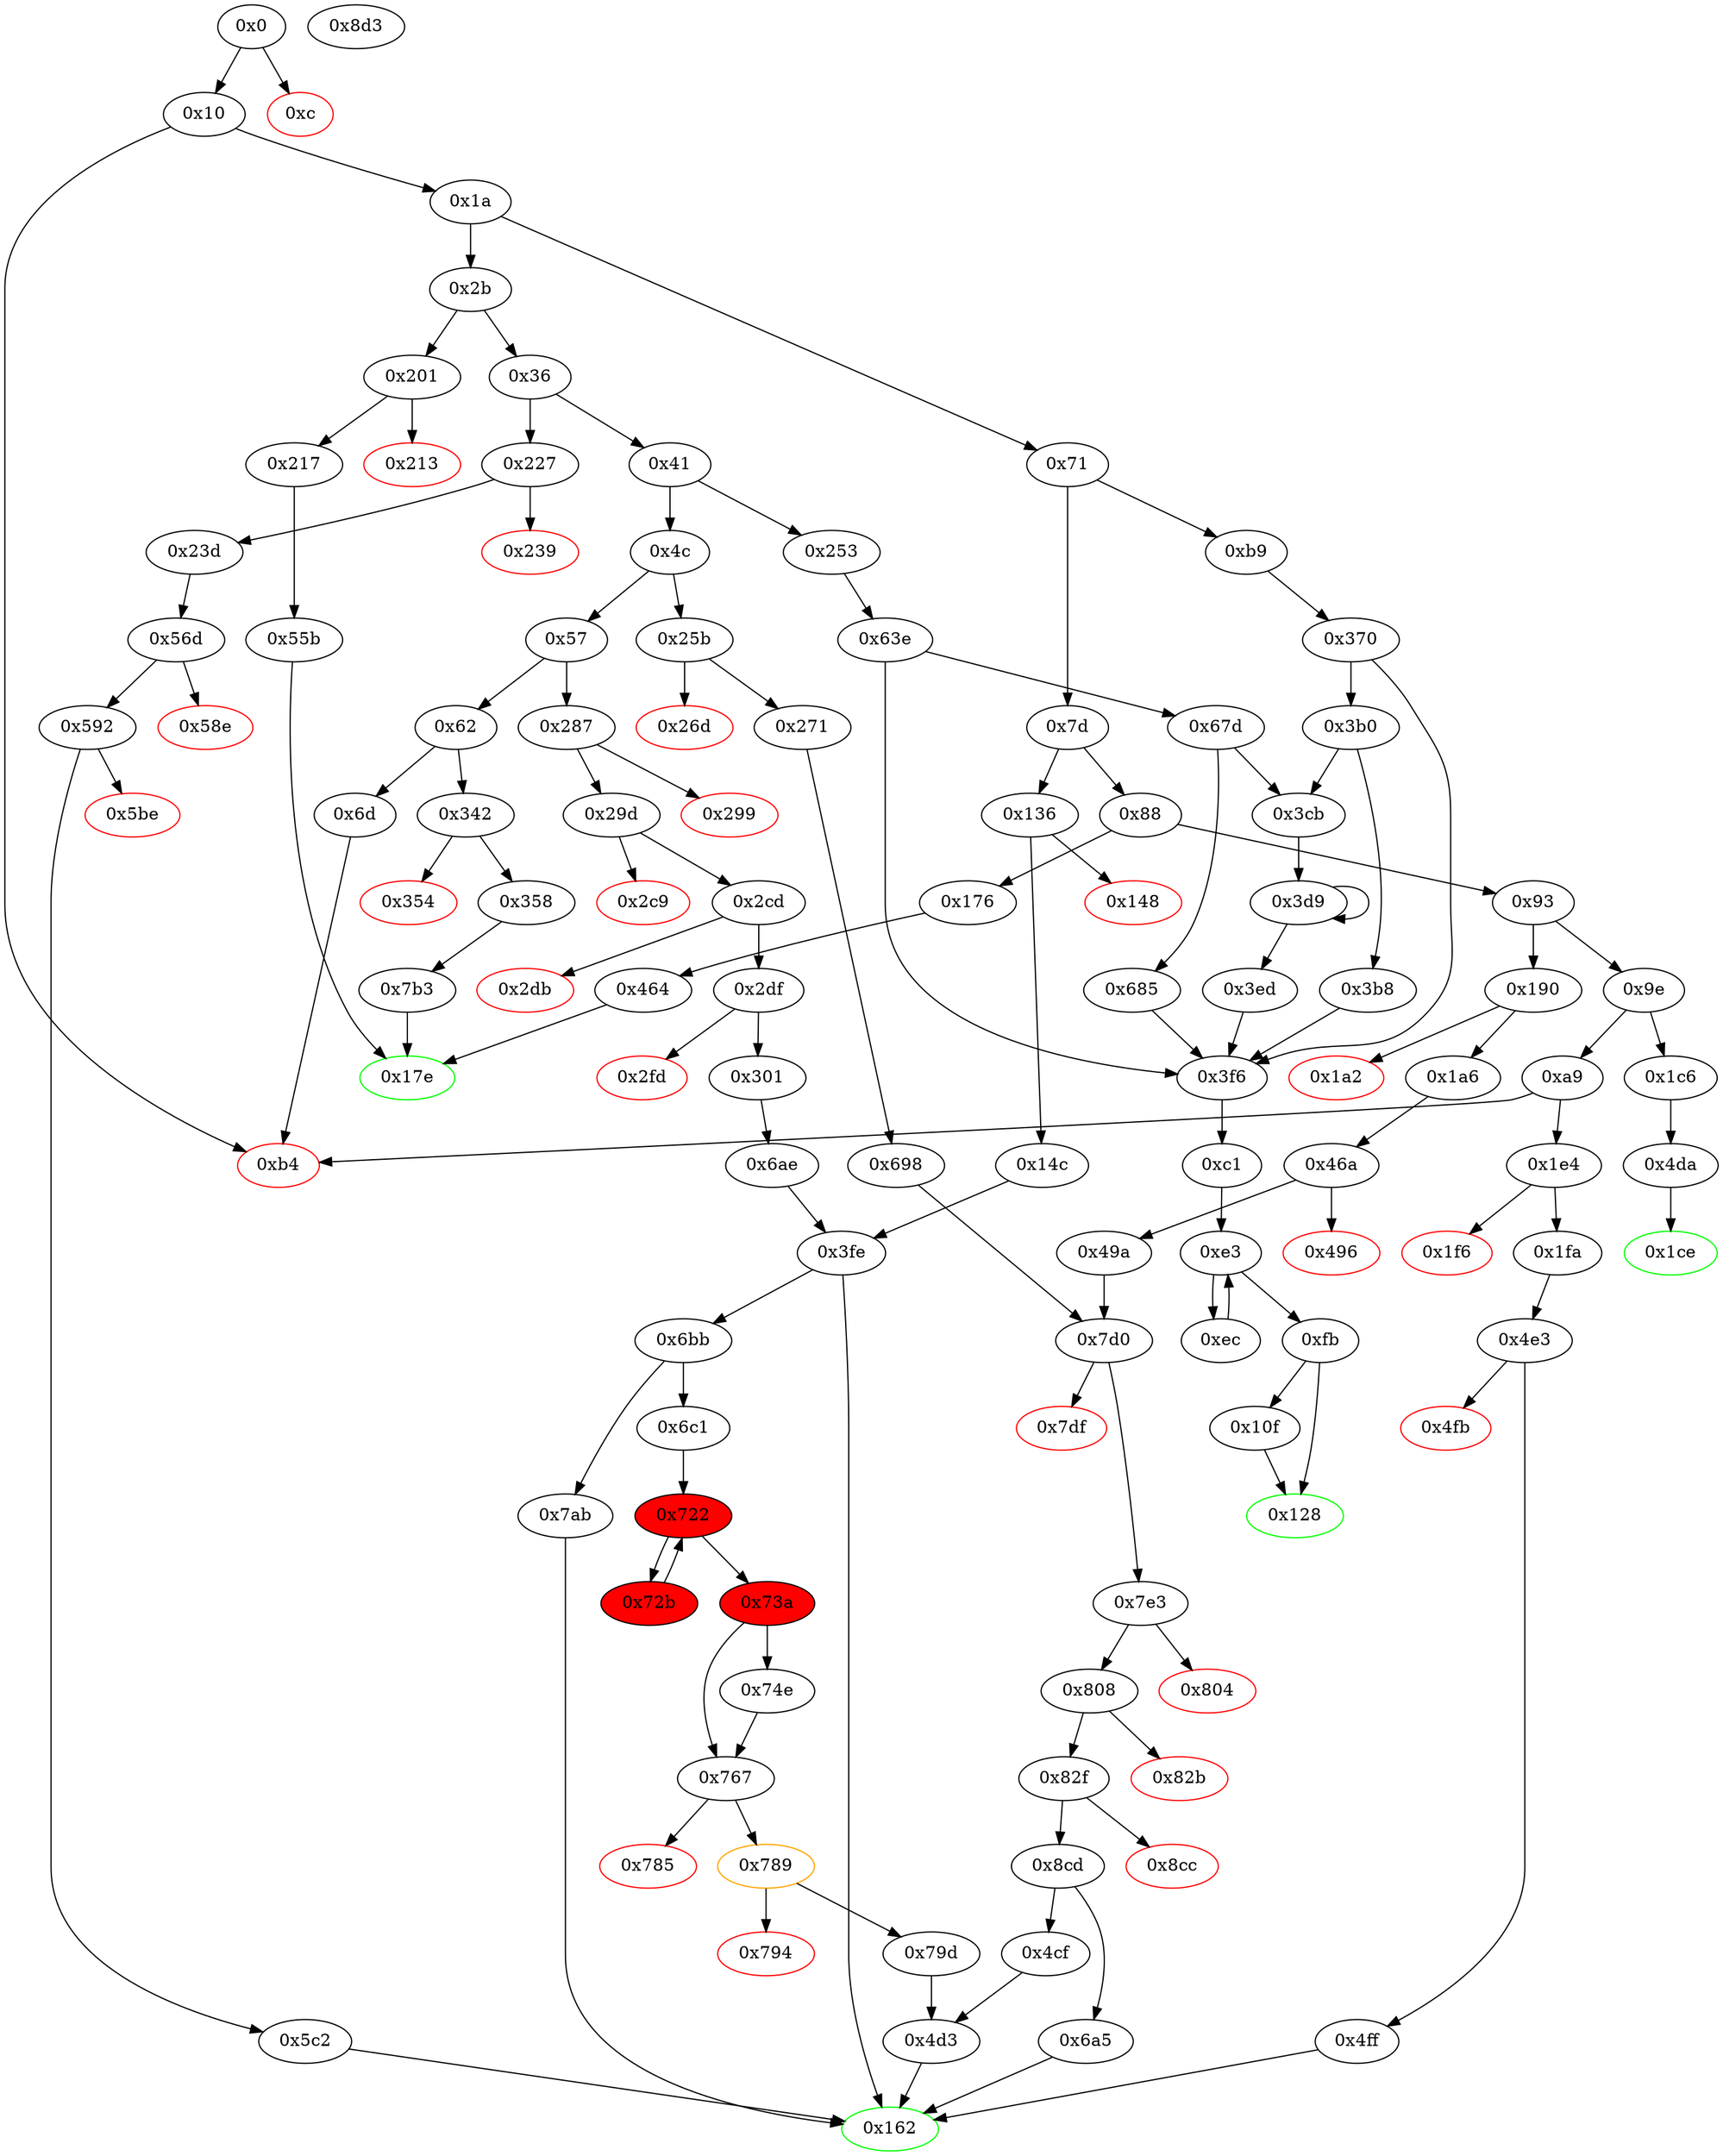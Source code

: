 digraph "" {
"0xa9" [fillcolor=white, id="0xa9", style=filled, tooltip="Block 0xa9\n[0xa9:0xb3]\n---\nPredecessors: [0x9e]\nSuccessors: [0xb4, 0x1e4]\n---\n0xa9 DUP1\n0xaa PUSH4 0x42966c68\n0xaf EQ\n0xb0 PUSH2 0x1e4\n0xb3 JUMPI\n---\n0xaa: V51 = 0x42966c68\n0xaf: V52 = EQ 0x42966c68 V13\n0xb0: V53 = 0x1e4\n0xb3: JUMPI 0x1e4 V52\n---\nEntry stack: [V13]\nStack pops: 1\nStack additions: [S0]\nExit stack: [V13]\n\nDef sites:\nV13: {0x1a.0x1f}\n"];
"0x73a" [fillcolor=red, id="0x73a", style=filled, tooltip="Block 0x73a\n[0x73a:0x74d]\n---\nPredecessors: [0x722]\nSuccessors: [0x74e, 0x767]\n---\n0x73a JUMPDEST\n0x73b POP\n0x73c POP\n0x73d POP\n0x73e POP\n0x73f SWAP1\n0x740 POP\n0x741 SWAP1\n0x742 DUP2\n0x743 ADD\n0x744 SWAP1\n0x745 PUSH1 0x1f\n0x747 AND\n0x748 DUP1\n0x749 ISZERO\n0x74a PUSH2 0x767\n0x74d JUMPI\n---\n0x73a: JUMPDEST \n0x743: V615 = ADD V593 V602\n0x745: V616 = 0x1f\n0x747: V617 = AND 0x1f V593\n0x749: V618 = ISZERO V617\n0x74a: V619 = 0x767\n0x74d: JUMPI 0x767 V618\n---\nEntry stack: [V13, 0x162, V250, V253, V293, 0x0, S15, V599, 0x8f4ffcb1, V579, V253, V584, V293, V581, V589, V602, V604, V593, V593, V602, V604, S0]\nStack pops: 7\nStack additions: [V615, V617]\nExit stack: [V13, 0x162, V250, V253, V293, 0x0, S15, V599, 0x8f4ffcb1, V579, V253, V584, V293, V581, V589, V615, V617]\n\nDef sites:\nV13: {0x1a.0x1f}\n0x162: {0x287.0x288}\nV250: {0x29d.0x2a8}\nV253: {0x29d.0x2ae}\nV293: {0x301.0x314}\n0x0: {0x6ae.0x6af}\nS15: {0x1a.0x1f, 0x29d.0x2a8}\nV599: {0x6c1.0x700}\n0x8f4ffcb1: {0x6c1.0x702}\nV579: {0x6c1.0x6ce}\nV253: {0x29d.0x2ae}\nV584: {0x6c1.0x6dd}\nV293: {0x301.0x314}\nV581: {0x6c1.0x6d2}\nV589: {0x6c1.0x6ea}\nV602: {0x6c1.0x716}\nV604: {0x6c1.0x71b}\nV593: {0x6c1.0x6f6}\nV593: {0x6c1.0x6f6}\nV602: {0x6c1.0x716}\nV604: {0x6c1.0x71b}\nS0: {0x6c1.0x720, 0x72b.0x735}\n"];
"0x3d9" [fillcolor=white, id="0x3d9", style=filled, tooltip="Block 0x3d9\n[0x3d9:0x3ec]\n---\nPredecessors: [0x3cb, 0x3d9]\nSuccessors: [0x3d9, 0x3ed]\n---\n0x3d9 JUMPDEST\n0x3da DUP2\n0x3db SLOAD\n0x3dc DUP2\n0x3dd MSTORE\n0x3de SWAP1\n0x3df PUSH1 0x1\n0x3e1 ADD\n0x3e2 SWAP1\n0x3e3 PUSH1 0x20\n0x3e5 ADD\n0x3e6 DUP1\n0x3e7 DUP4\n0x3e8 GT\n0x3e9 PUSH2 0x3d9\n0x3ec JUMPI\n---\n0x3d9: JUMPDEST \n0x3db: V362 = S[S1]\n0x3dd: M[S0] = V362\n0x3df: V363 = 0x1\n0x3e1: V364 = ADD 0x1 S1\n0x3e3: V365 = 0x20\n0x3e5: V366 = ADD 0x20 S0\n0x3e8: V367 = GT V357 V366\n0x3e9: V368 = 0x3d9\n0x3ec: JUMPI 0x3d9 V367\n---\nEntry stack: [V13, 0xc1, S5, {0x0, 0x1}, S3, V357, S1, S0]\nStack pops: 3\nStack additions: [S2, V364, V366]\nExit stack: [V13, 0xc1, S5, {0x0, 0x1}, S3, V357, V364, V366]\n\nDef sites:\nV13: {0x1a.0x1f}\n0xc1: {0xb9.0xba, 0x253.0x254}\nS5: {0x370.0x378, 0x63e.0x646}\n{0x0, 0x1}: {0x370.0x371, 0x63e.0x63f}\nS3: {0x370.0x390, 0x63e.0x65d}\nV357: {0x3cb.0x3cd}\nS1: {0x3d9.0x3e1, 0x3cb.0x3d7}\nS0: {0x3d9.0x3e5, 0x370.0x3a7, 0x63e.0x674}\n"];
"0x5be" [color=red, fillcolor=white, id="0x5be", style=filled, tooltip="Block 0x5be\n[0x5be:0x5c1]\n---\nPredecessors: [0x592]\nSuccessors: []\n---\n0x5be PUSH1 0x0\n0x5c0 DUP1\n0x5c1 REVERT\n---\n0x5be: V501 = 0x0\n0x5c1: REVERT 0x0 0x0\n---\nEntry stack: [V13, 0x162, V208, V211, 0x0]\nStack pops: 0\nStack additions: []\nExit stack: [V13, 0x162, V208, V211, 0x0]\n\nDef sites:\nV13: {0x1a.0x1f}\n0x162: {0x227.0x228}\nV208: {0x23d.0x249}\nV211: {0x23d.0x24e}\n0x0: {0x56d.0x578}\n"];
"0x7ab" [fillcolor=white, id="0x7ab", style=filled, tooltip="Block 0x7ab\n[0x7ab:0x7b2]\n---\nPredecessors: [0x6bb]\nSuccessors: [0x162]\n---\n0x7ab JUMPDEST\n0x7ac POP\n0x7ad SWAP4\n0x7ae SWAP3\n0x7af POP\n0x7b0 POP\n0x7b1 POP\n0x7b2 JUMP\n---\n0x7ab: JUMPDEST \n0x7b2: JUMP 0x162\n---\nEntry stack: [V13, 0x162, V250, V253, V293, 0x0, S0]\nStack pops: 6\nStack additions: [S1]\nExit stack: [V13, 0x0]\n\nDef sites:\nV13: {0x1a.0x1f}\n0x162: {0x287.0x288}\nV250: {0x29d.0x2a8}\nV253: {0x29d.0x2ae}\nV293: {0x301.0x314}\n0x0: {0x6ae.0x6af}\nS0: {0x1a.0x1f, 0x29d.0x2a8}\n"];
"0x5c2" [fillcolor=white, id="0x5c2", style=filled, tooltip="Block 0x5c2\n[0x5c2:0x63d]\n---\nPredecessors: [0x592]\nSuccessors: [0x162]\n---\n0x5c2 JUMPDEST\n0x5c3 PUSH1 0x1\n0x5c5 PUSH1 0x1\n0x5c7 PUSH1 0xa0\n0x5c9 SHL\n0x5ca SUB\n0x5cb DUP4\n0x5cc AND\n0x5cd PUSH1 0x0\n0x5cf DUP2\n0x5d0 DUP2\n0x5d1 MSTORE\n0x5d2 PUSH1 0x4\n0x5d4 PUSH1 0x20\n0x5d6 SWAP1\n0x5d7 DUP2\n0x5d8 MSTORE\n0x5d9 PUSH1 0x40\n0x5db DUP1\n0x5dc DUP4\n0x5dd SHA3\n0x5de DUP1\n0x5df SLOAD\n0x5e0 DUP8\n0x5e1 SWAP1\n0x5e2 SUB\n0x5e3 SWAP1\n0x5e4 SSTORE\n0x5e5 PUSH1 0x5\n0x5e7 DUP3\n0x5e8 MSTORE\n0x5e9 DUP1\n0x5ea DUP4\n0x5eb SHA3\n0x5ec CALLER\n0x5ed DUP5\n0x5ee MSTORE\n0x5ef DUP3\n0x5f0 MSTORE\n0x5f1 SWAP2\n0x5f2 DUP3\n0x5f3 SWAP1\n0x5f4 SHA3\n0x5f5 DUP1\n0x5f6 SLOAD\n0x5f7 DUP7\n0x5f8 SWAP1\n0x5f9 SUB\n0x5fa SWAP1\n0x5fb SSTORE\n0x5fc PUSH1 0x3\n0x5fe DUP1\n0x5ff SLOAD\n0x600 DUP7\n0x601 SWAP1\n0x602 SUB\n0x603 SWAP1\n0x604 SSTORE\n0x605 DUP2\n0x606 MLOAD\n0x607 DUP6\n0x608 DUP2\n0x609 MSTORE\n0x60a SWAP2\n0x60b MLOAD\n0x60c PUSH32 0xcc16f5dbb4873280815c1ee09dbd06736cffcc184412cf7a71a0fdb75d397ca5\n0x62d SWAP3\n0x62e DUP2\n0x62f SWAP1\n0x630 SUB\n0x631 SWAP1\n0x632 SWAP2\n0x633 ADD\n0x634 SWAP1\n0x635 LOG2\n0x636 POP\n0x637 PUSH1 0x1\n0x639 SWAP3\n0x63a SWAP2\n0x63b POP\n0x63c POP\n0x63d JUMP\n---\n0x5c2: JUMPDEST \n0x5c3: V502 = 0x1\n0x5c5: V503 = 0x1\n0x5c7: V504 = 0xa0\n0x5c9: V505 = SHL 0xa0 0x1\n0x5ca: V506 = SUB 0x10000000000000000000000000000000000000000 0x1\n0x5cc: V507 = AND V208 0xffffffffffffffffffffffffffffffffffffffff\n0x5cd: V508 = 0x0\n0x5d1: M[0x0] = V507\n0x5d2: V509 = 0x4\n0x5d4: V510 = 0x20\n0x5d8: M[0x20] = 0x4\n0x5d9: V511 = 0x40\n0x5dd: V512 = SHA3 0x0 0x40\n0x5df: V513 = S[V512]\n0x5e2: V514 = SUB V513 V211\n0x5e4: S[V512] = V514\n0x5e5: V515 = 0x5\n0x5e8: M[0x20] = 0x5\n0x5eb: V516 = SHA3 0x0 0x40\n0x5ec: V517 = CALLER\n0x5ee: M[0x0] = V517\n0x5f0: M[0x20] = V516\n0x5f4: V518 = SHA3 0x0 0x40\n0x5f6: V519 = S[V518]\n0x5f9: V520 = SUB V519 V211\n0x5fb: S[V518] = V520\n0x5fc: V521 = 0x3\n0x5ff: V522 = S[0x3]\n0x602: V523 = SUB V522 V211\n0x604: S[0x3] = V523\n0x606: V524 = M[0x40]\n0x609: M[V524] = V211\n0x60b: V525 = M[0x40]\n0x60c: V526 = 0xcc16f5dbb4873280815c1ee09dbd06736cffcc184412cf7a71a0fdb75d397ca5\n0x630: V527 = SUB V524 V525\n0x633: V528 = ADD 0x20 V527\n0x635: LOG V525 V528 0xcc16f5dbb4873280815c1ee09dbd06736cffcc184412cf7a71a0fdb75d397ca5 V507\n0x637: V529 = 0x1\n0x63d: JUMP 0x162\n---\nEntry stack: [V13, 0x162, V208, V211, 0x0]\nStack pops: 4\nStack additions: [0x1]\nExit stack: [V13, 0x1]\n\nDef sites:\nV13: {0x1a.0x1f}\n0x162: {0x227.0x228}\nV208: {0x23d.0x249}\nV211: {0x23d.0x24e}\n0x0: {0x56d.0x578}\n"];
"0xec" [fillcolor=white, id="0xec", style=filled, tooltip="Block 0xec\n[0xec:0xfa]\n---\nPredecessors: [0xe3]\nSuccessors: [0xe3]\n---\n0xec DUP2\n0xed DUP2\n0xee ADD\n0xef MLOAD\n0xf0 DUP4\n0xf1 DUP3\n0xf2 ADD\n0xf3 MSTORE\n0xf4 PUSH1 0x20\n0xf6 ADD\n0xf7 PUSH2 0xe3\n0xfa JUMP\n---\n0xee: V69 = ADD S0 V64\n0xef: V70 = M[V69]\n0xf2: V71 = ADD S0 V63\n0xf3: M[V71] = V70\n0xf4: V72 = 0x20\n0xf6: V73 = ADD 0x20 S0\n0xf7: V74 = 0xe3\n0xfa: JUMP 0xe3\n---\nEntry stack: [V13, 0xc1, S9, V58, V58, V63, V64, V62, V62, V63, V64, S0]\nStack pops: 3\nStack additions: [S2, S1, V73]\nExit stack: [V13, 0xc1, S9, V58, V58, V63, V64, V62, V62, V63, V64, V73]\n\nDef sites:\nV13: {0x1a.0x1f}\n0xc1: {0xb9.0xba, 0x253.0x254}\nS9: {0x370.0x378, 0x63e.0x646}\nV58: {0xc1.0xc5}\nV58: {0xc1.0xc5}\nV63: {0xc1.0xd9}\nV64: {0xc1.0xdc}\nV62: {0xc1.0xd2}\nV62: {0xc1.0xd2}\nV63: {0xc1.0xd9}\nV64: {0xc1.0xdc}\nS0: {0xc1.0xe1, 0xec.0xf6}\n"];
"0x3b8" [fillcolor=white, id="0x3b8", style=filled, tooltip="Block 0x3b8\n[0x3b8:0x3ca]\n---\nPredecessors: [0x3b0]\nSuccessors: [0x3f6]\n---\n0x3b8 PUSH2 0x100\n0x3bb DUP1\n0x3bc DUP4\n0x3bd SLOAD\n0x3be DIV\n0x3bf MUL\n0x3c0 DUP4\n0x3c1 MSTORE\n0x3c2 SWAP2\n0x3c3 PUSH1 0x20\n0x3c5 ADD\n0x3c6 SWAP2\n0x3c7 PUSH2 0x3f6\n0x3ca JUMP\n---\n0x3b8: V350 = 0x100\n0x3bd: V351 = S[0x0]\n0x3be: V352 = DIV V351 0x100\n0x3bf: V353 = MUL V352 0x100\n0x3c1: M[V344] = V353\n0x3c3: V354 = 0x20\n0x3c5: V355 = ADD 0x20 V344\n0x3c7: V356 = 0x3f6\n0x3ca: JUMP 0x3f6\n---\nEntry stack: [V13, 0xc1, V325, 0x0, V337, V344, 0x0, V337]\nStack pops: 3\nStack additions: [V355, S1, S0]\nExit stack: [V13, 0xc1, V325, 0x0, V337, V355, 0x0, V337]\n\nDef sites:\nV13: {0x1a.0x1f}\n0xc1: {0xb9.0xba}\nV325: {0x370.0x378}\n0x0: {0x370.0x371}\nV337: {0x370.0x390}\nV344: {0x370.0x3a7}\n0x0: {0x370.0x371}\nV337: {0x370.0x390}\n"];
"0x79d" [fillcolor=white, id="0x79d", style=filled, tooltip="Block 0x79d\n[0x79d:0x7aa]\n---\nPredecessors: [0x789]\nSuccessors: [0x4d3]\n---\n0x79d JUMPDEST\n0x79e POP\n0x79f POP\n0x7a0 POP\n0x7a1 POP\n0x7a2 PUSH1 0x1\n0x7a4 SWAP2\n0x7a5 POP\n0x7a6 POP\n0x7a7 PUSH2 0x4d3\n0x7aa JUMP\n---\n0x79d: JUMPDEST \n0x7a2: V651 = 0x1\n0x7a7: V652 = 0x4d3\n0x7aa: JUMP 0x4d3\n---\nEntry stack: [V13, 0x162, V250, V253, V293, 0x0, S4, V599, 0x8f4ffcb1, S1, V644]\nStack pops: 6\nStack additions: [0x1]\nExit stack: [V13, 0x162, V250, V253, V293, 0x1]\n\nDef sites:\nV13: {0x1a.0x1f}\n0x162: {0x287.0x288}\nV250: {0x29d.0x2a8}\nV253: {0x29d.0x2ae}\nV293: {0x301.0x314}\n0x0: {0x6ae.0x6af}\nS4: {0x1a.0x1f, 0x29d.0x2a8}\nV599: {0x6c1.0x700}\n0x8f4ffcb1: {0x6c1.0x702}\nS1: {0x73a.0x743, 0x74e.0x764}\nV644: {0x789.0x78d}\n"];
"0x2cd" [fillcolor=white, id="0x2cd", style=filled, tooltip="Block 0x2cd\n[0x2cd:0x2da]\n---\nPredecessors: [0x29d]\nSuccessors: [0x2db, 0x2df]\n---\n0x2cd JUMPDEST\n0x2ce DUP3\n0x2cf ADD\n0x2d0 DUP4\n0x2d1 PUSH1 0x20\n0x2d3 DUP3\n0x2d4 ADD\n0x2d5 GT\n0x2d6 ISZERO\n0x2d7 PUSH2 0x2df\n0x2da JUMPI\n---\n0x2cd: JUMPDEST \n0x2cf: V265 = ADD 0x4 V259\n0x2d1: V266 = 0x20\n0x2d4: V267 = ADD V265 0x20\n0x2d5: V268 = GT V267 V254\n0x2d6: V269 = ISZERO V268\n0x2d7: V270 = 0x2df\n0x2da: JUMPI 0x2df V269\n---\nEntry stack: [V13, 0x162, V250, V253, V254, 0x4, 0x64, V259]\nStack pops: 4\nStack additions: [S3, S2, S1, V265]\nExit stack: [V13, 0x162, V250, V253, V254, 0x4, 0x64, V265]\n\nDef sites:\nV13: {0x1a.0x1f}\n0x162: {0x287.0x288}\nV250: {0x29d.0x2a8}\nV253: {0x29d.0x2ae}\nV254: {0x29d.0x2b1}\n0x4: {0x287.0x28b}\n0x64: {0x29d.0x2b6}\nV259: {0x29d.0x2bb}\n"];
"0x253" [fillcolor=white, id="0x253", style=filled, tooltip="Block 0x253\n[0x253:0x25a]\n---\nPredecessors: [0x41]\nSuccessors: [0x63e]\n---\n0x253 JUMPDEST\n0x254 PUSH2 0xc1\n0x257 PUSH2 0x63e\n0x25a JUMP\n---\n0x253: JUMPDEST \n0x254: V213 = 0xc1\n0x257: V214 = 0x63e\n0x25a: JUMP 0x63e\n---\nEntry stack: [V13]\nStack pops: 0\nStack additions: [0xc1]\nExit stack: [V13, 0xc1]\n\nDef sites:\nV13: {0x1a.0x1f}\n"];
"0x56d" [fillcolor=white, id="0x56d", style=filled, tooltip="Block 0x56d\n[0x56d:0x58d]\n---\nPredecessors: [0x23d]\nSuccessors: [0x58e, 0x592]\n---\n0x56d JUMPDEST\n0x56e PUSH1 0x1\n0x570 PUSH1 0x1\n0x572 PUSH1 0xa0\n0x574 SHL\n0x575 SUB\n0x576 DUP3\n0x577 AND\n0x578 PUSH1 0x0\n0x57a SWAP1\n0x57b DUP2\n0x57c MSTORE\n0x57d PUSH1 0x4\n0x57f PUSH1 0x20\n0x581 MSTORE\n0x582 PUSH1 0x40\n0x584 DUP2\n0x585 SHA3\n0x586 SLOAD\n0x587 DUP3\n0x588 GT\n0x589 ISZERO\n0x58a PUSH2 0x592\n0x58d JUMPI\n---\n0x56d: JUMPDEST \n0x56e: V468 = 0x1\n0x570: V469 = 0x1\n0x572: V470 = 0xa0\n0x574: V471 = SHL 0xa0 0x1\n0x575: V472 = SUB 0x10000000000000000000000000000000000000000 0x1\n0x577: V473 = AND V208 0xffffffffffffffffffffffffffffffffffffffff\n0x578: V474 = 0x0\n0x57c: M[0x0] = V473\n0x57d: V475 = 0x4\n0x57f: V476 = 0x20\n0x581: M[0x20] = 0x4\n0x582: V477 = 0x40\n0x585: V478 = SHA3 0x0 0x40\n0x586: V479 = S[V478]\n0x588: V480 = GT V211 V479\n0x589: V481 = ISZERO V480\n0x58a: V482 = 0x592\n0x58d: JUMPI 0x592 V481\n---\nEntry stack: [V13, 0x162, V208, V211]\nStack pops: 2\nStack additions: [S1, S0, 0x0]\nExit stack: [V13, 0x162, V208, V211, 0x0]\n\nDef sites:\nV13: {0x1a.0x1f}\n0x162: {0x227.0x228}\nV208: {0x23d.0x249}\nV211: {0x23d.0x24e}\n"];
"0x794" [color=red, fillcolor=white, id="0x794", style=filled, tooltip="Block 0x794\n[0x794:0x79c]\n---\nPredecessors: [0x789]\nSuccessors: []\n---\n0x794 RETURNDATASIZE\n0x795 PUSH1 0x0\n0x797 DUP1\n0x798 RETURNDATACOPY\n0x799 RETURNDATASIZE\n0x79a PUSH1 0x0\n0x79c REVERT\n---\n0x794: V647 = RETURNDATASIZE\n0x795: V648 = 0x0\n0x798: RETURNDATACOPY 0x0 0x0 V647\n0x799: V649 = RETURNDATASIZE\n0x79a: V650 = 0x0\n0x79c: REVERT 0x0 V649\n---\nEntry stack: [V13, 0x162, V250, V253, V293, 0x0, S4, V599, 0x8f4ffcb1, S1, V644]\nStack pops: 0\nStack additions: []\nExit stack: [V13, 0x162, V250, V253, V293, 0x0, S4, V599, 0x8f4ffcb1, S1, V644]\n\nDef sites:\nV13: {0x1a.0x1f}\n0x162: {0x287.0x288}\nV250: {0x29d.0x2a8}\nV253: {0x29d.0x2ae}\nV293: {0x301.0x314}\n0x0: {0x6ae.0x6af}\nS4: {0x1a.0x1f, 0x29d.0x2a8}\nV599: {0x6c1.0x700}\n0x8f4ffcb1: {0x6c1.0x702}\nS1: {0x73a.0x743, 0x74e.0x764}\nV644: {0x789.0x78d}\n"];
"0x10f" [fillcolor=white, id="0x10f", style=filled, tooltip="Block 0x10f\n[0x10f:0x127]\n---\nPredecessors: [0xfb]\nSuccessors: [0x128]\n---\n0x10f DUP1\n0x110 DUP3\n0x111 SUB\n0x112 DUP1\n0x113 MLOAD\n0x114 PUSH1 0x1\n0x116 DUP4\n0x117 PUSH1 0x20\n0x119 SUB\n0x11a PUSH2 0x100\n0x11d EXP\n0x11e SUB\n0x11f NOT\n0x120 AND\n0x121 DUP2\n0x122 MSTORE\n0x123 PUSH1 0x20\n0x125 ADD\n0x126 SWAP2\n0x127 POP\n---\n0x111: V80 = SUB V75 V77\n0x113: V81 = M[V80]\n0x114: V82 = 0x1\n0x117: V83 = 0x20\n0x119: V84 = SUB 0x20 V77\n0x11a: V85 = 0x100\n0x11d: V86 = EXP 0x100 V84\n0x11e: V87 = SUB V86 0x1\n0x11f: V88 = NOT V87\n0x120: V89 = AND V88 V81\n0x122: M[V80] = V89\n0x123: V90 = 0x20\n0x125: V91 = ADD 0x20 V80\n---\nEntry stack: [V13, 0xc1, S4, V58, V58, V75, V77]\nStack pops: 2\nStack additions: [V91, S0]\nExit stack: [V13, 0xc1, S4, V58, V58, V91, V77]\n\nDef sites:\nV13: {0x1a.0x1f}\n0xc1: {0xb9.0xba, 0x253.0x254}\nS4: {0x370.0x378, 0x63e.0x646}\nV58: {0xc1.0xc5}\nV58: {0xc1.0xc5}\nV75: {0xfb.0x104}\nV77: {0xfb.0x108}\n"];
"0x201" [fillcolor=white, id="0x201", style=filled, tooltip="Block 0x201\n[0x201:0x212]\n---\nPredecessors: [0x2b]\nSuccessors: [0x213, 0x217]\n---\n0x201 JUMPDEST\n0x202 PUSH2 0x17e\n0x205 PUSH1 0x4\n0x207 DUP1\n0x208 CALLDATASIZE\n0x209 SUB\n0x20a PUSH1 0x20\n0x20c DUP2\n0x20d LT\n0x20e ISZERO\n0x20f PUSH2 0x217\n0x212 JUMPI\n---\n0x201: JUMPDEST \n0x202: V176 = 0x17e\n0x205: V177 = 0x4\n0x208: V178 = CALLDATASIZE\n0x209: V179 = SUB V178 0x4\n0x20a: V180 = 0x20\n0x20d: V181 = LT V179 0x20\n0x20e: V182 = ISZERO V181\n0x20f: V183 = 0x217\n0x212: JUMPI 0x217 V182\n---\nEntry stack: [V13]\nStack pops: 0\nStack additions: [0x17e, 0x4, V179]\nExit stack: [V13, 0x17e, 0x4, V179]\n\nDef sites:\nV13: {0x1a.0x1f}\n"];
"0x370" [fillcolor=white, id="0x370", style=filled, tooltip="Block 0x370\n[0x370:0x3af]\n---\nPredecessors: [0xb9]\nSuccessors: [0x3b0, 0x3f6]\n---\n0x370 JUMPDEST\n0x371 PUSH1 0x0\n0x373 DUP1\n0x374 SLOAD\n0x375 PUSH1 0x40\n0x377 DUP1\n0x378 MLOAD\n0x379 PUSH1 0x20\n0x37b PUSH1 0x2\n0x37d PUSH1 0x1\n0x37f DUP6\n0x380 AND\n0x381 ISZERO\n0x382 PUSH2 0x100\n0x385 MUL\n0x386 PUSH1 0x0\n0x388 NOT\n0x389 ADD\n0x38a SWAP1\n0x38b SWAP5\n0x38c AND\n0x38d SWAP4\n0x38e SWAP1\n0x38f SWAP4\n0x390 DIV\n0x391 PUSH1 0x1f\n0x393 DUP2\n0x394 ADD\n0x395 DUP5\n0x396 SWAP1\n0x397 DIV\n0x398 DUP5\n0x399 MUL\n0x39a DUP3\n0x39b ADD\n0x39c DUP5\n0x39d ADD\n0x39e SWAP1\n0x39f SWAP3\n0x3a0 MSTORE\n0x3a1 DUP2\n0x3a2 DUP2\n0x3a3 MSTORE\n0x3a4 SWAP3\n0x3a5 SWAP2\n0x3a6 DUP4\n0x3a7 ADD\n0x3a8 DUP3\n0x3a9 DUP3\n0x3aa DUP1\n0x3ab ISZERO\n0x3ac PUSH2 0x3f6\n0x3af JUMPI\n---\n0x370: JUMPDEST \n0x371: V322 = 0x0\n0x374: V323 = S[0x0]\n0x375: V324 = 0x40\n0x378: V325 = M[0x40]\n0x379: V326 = 0x20\n0x37b: V327 = 0x2\n0x37d: V328 = 0x1\n0x380: V329 = AND V323 0x1\n0x381: V330 = ISZERO V329\n0x382: V331 = 0x100\n0x385: V332 = MUL 0x100 V330\n0x386: V333 = 0x0\n0x388: V334 = NOT 0x0\n0x389: V335 = ADD 0xffffffffffffffffffffffffffffffffffffffffffffffffffffffffffffffff V332\n0x38c: V336 = AND V323 V335\n0x390: V337 = DIV V336 0x2\n0x391: V338 = 0x1f\n0x394: V339 = ADD V337 0x1f\n0x397: V340 = DIV V339 0x20\n0x399: V341 = MUL 0x20 V340\n0x39b: V342 = ADD V325 V341\n0x39d: V343 = ADD 0x20 V342\n0x3a0: M[0x40] = V343\n0x3a3: M[V325] = V337\n0x3a7: V344 = ADD V325 0x20\n0x3ab: V345 = ISZERO V337\n0x3ac: V346 = 0x3f6\n0x3af: JUMPI 0x3f6 V345\n---\nEntry stack: [V13, 0xc1]\nStack pops: 0\nStack additions: [V325, 0x0, V337, V344, 0x0, V337]\nExit stack: [V13, 0xc1, V325, 0x0, V337, V344, 0x0, V337]\n\nDef sites:\nV13: {0x1a.0x1f}\n0xc1: {0xb9.0xba}\n"];
"0x3f6" [fillcolor=white, id="0x3f6", style=filled, tooltip="Block 0x3f6\n[0x3f6:0x3fd]\n---\nPredecessors: [0x370, 0x3b8, 0x3ed, 0x63e, 0x685]\nSuccessors: [0xc1]\n---\n0x3f6 JUMPDEST\n0x3f7 POP\n0x3f8 POP\n0x3f9 POP\n0x3fa POP\n0x3fb POP\n0x3fc DUP2\n0x3fd JUMP\n---\n0x3f6: JUMPDEST \n0x3fd: JUMP 0xc1\n---\nEntry stack: [V13, 0xc1, S5, {0x0, 0x1}, S3, S2, S1, S0]\nStack pops: 7\nStack additions: [S6, S5]\nExit stack: [V13, 0xc1, S5]\n\nDef sites:\nV13: {0x1a.0x1f}\n0xc1: {0xb9.0xba, 0x253.0x254}\nS5: {0x370.0x378, 0x63e.0x646}\n{0x0, 0x1}: {0x370.0x371, 0x63e.0x63f}\nS3: {0x370.0x390, 0x63e.0x65d}\nS2: {0x370.0x3a7, 0x63e.0x674, 0x3ed.0x3f4, 0x685.0x692, 0x3b8.0x3c5}\nS1: {0x3d9.0x3e1, 0x370.0x371, 0x63e.0x63f}\nS0: {0x370.0x390, 0x3cb.0x3cd, 0x63e.0x65d}\n"];
"0x7d" [fillcolor=white, id="0x7d", style=filled, tooltip="Block 0x7d\n[0x7d:0x87]\n---\nPredecessors: [0x71]\nSuccessors: [0x88, 0x136]\n---\n0x7d DUP1\n0x7e PUSH4 0x95ea7b3\n0x83 EQ\n0x84 PUSH2 0x136\n0x87 JUMPI\n---\n0x7e: V39 = 0x95ea7b3\n0x83: V40 = EQ 0x95ea7b3 V13\n0x84: V41 = 0x136\n0x87: JUMPI 0x136 V40\n---\nEntry stack: [V13]\nStack pops: 1\nStack additions: [S0]\nExit stack: [V13]\n\nDef sites:\nV13: {0x1a.0x1f}\n"];
"0x9e" [fillcolor=white, id="0x9e", style=filled, tooltip="Block 0x9e\n[0x9e:0xa8]\n---\nPredecessors: [0x93]\nSuccessors: [0xa9, 0x1c6]\n---\n0x9e DUP1\n0x9f PUSH4 0x313ce567\n0xa4 EQ\n0xa5 PUSH2 0x1c6\n0xa8 JUMPI\n---\n0x9f: V48 = 0x313ce567\n0xa4: V49 = EQ 0x313ce567 V13\n0xa5: V50 = 0x1c6\n0xa8: JUMPI 0x1c6 V49\n---\nEntry stack: [V13]\nStack pops: 1\nStack additions: [S0]\nExit stack: [V13]\n\nDef sites:\nV13: {0x1a.0x1f}\n"];
"0x1fa" [fillcolor=white, id="0x1fa", style=filled, tooltip="Block 0x1fa\n[0x1fa:0x200]\n---\nPredecessors: [0x1e4]\nSuccessors: [0x4e3]\n---\n0x1fa JUMPDEST\n0x1fb POP\n0x1fc CALLDATALOAD\n0x1fd PUSH2 0x4e3\n0x200 JUMP\n---\n0x1fa: JUMPDEST \n0x1fc: V174 = CALLDATALOAD 0x4\n0x1fd: V175 = 0x4e3\n0x200: JUMP 0x4e3\n---\nEntry stack: [V13, 0x162, 0x4, V168]\nStack pops: 2\nStack additions: [V174]\nExit stack: [V13, 0x162, V174]\n\nDef sites:\nV13: {0x1a.0x1f}\n0x162: {0x1e4.0x1e5}\n0x4: {0x1e4.0x1e8}\nV168: {0x1e4.0x1ec}\n"];
"0x93" [fillcolor=white, id="0x93", style=filled, tooltip="Block 0x93\n[0x93:0x9d]\n---\nPredecessors: [0x88]\nSuccessors: [0x9e, 0x190]\n---\n0x93 DUP1\n0x94 PUSH4 0x23b872dd\n0x99 EQ\n0x9a PUSH2 0x190\n0x9d JUMPI\n---\n0x94: V45 = 0x23b872dd\n0x99: V46 = EQ 0x23b872dd V13\n0x9a: V47 = 0x190\n0x9d: JUMPI 0x190 V46\n---\nEntry stack: [V13]\nStack pops: 1\nStack additions: [S0]\nExit stack: [V13]\n\nDef sites:\nV13: {0x1a.0x1f}\n"];
"0x239" [color=red, fillcolor=white, id="0x239", style=filled, tooltip="Block 0x239\n[0x239:0x23c]\n---\nPredecessors: [0x227]\nSuccessors: []\n---\n0x239 PUSH1 0x0\n0x23b DUP1\n0x23c REVERT\n---\n0x239: V201 = 0x0\n0x23c: REVERT 0x0 0x0\n---\nEntry stack: [V13, 0x162, 0x4, V196]\nStack pops: 0\nStack additions: []\nExit stack: [V13, 0x162, 0x4, V196]\n\nDef sites:\nV13: {0x1a.0x1f}\n0x162: {0x227.0x228}\n0x4: {0x227.0x22b}\nV196: {0x227.0x22f}\n"];
"0x287" [fillcolor=white, id="0x287", style=filled, tooltip="Block 0x287\n[0x287:0x298]\n---\nPredecessors: [0x57]\nSuccessors: [0x299, 0x29d]\n---\n0x287 JUMPDEST\n0x288 PUSH2 0x162\n0x28b PUSH1 0x4\n0x28d DUP1\n0x28e CALLDATASIZE\n0x28f SUB\n0x290 PUSH1 0x60\n0x292 DUP2\n0x293 LT\n0x294 ISZERO\n0x295 PUSH2 0x29d\n0x298 JUMPI\n---\n0x287: JUMPDEST \n0x288: V235 = 0x162\n0x28b: V236 = 0x4\n0x28e: V237 = CALLDATASIZE\n0x28f: V238 = SUB V237 0x4\n0x290: V239 = 0x60\n0x293: V240 = LT V238 0x60\n0x294: V241 = ISZERO V240\n0x295: V242 = 0x29d\n0x298: JUMPI 0x29d V241\n---\nEntry stack: [V13]\nStack pops: 0\nStack additions: [0x162, 0x4, V238]\nExit stack: [V13, 0x162, 0x4, V238]\n\nDef sites:\nV13: {0x1a.0x1f}\n"];
"0x2db" [color=red, fillcolor=white, id="0x2db", style=filled, tooltip="Block 0x2db\n[0x2db:0x2de]\n---\nPredecessors: [0x2cd]\nSuccessors: []\n---\n0x2db PUSH1 0x0\n0x2dd DUP1\n0x2de REVERT\n---\n0x2db: V271 = 0x0\n0x2de: REVERT 0x0 0x0\n---\nEntry stack: [V13, 0x162, V250, V253, V254, 0x4, 0x64, V265]\nStack pops: 0\nStack additions: []\nExit stack: [V13, 0x162, V250, V253, V254, 0x4, 0x64, V265]\n\nDef sites:\nV13: {0x1a.0x1f}\n0x162: {0x287.0x288}\nV250: {0x29d.0x2a8}\nV253: {0x29d.0x2ae}\nV254: {0x29d.0x2b1}\n0x4: {0x287.0x28b}\n0x64: {0x29d.0x2b6}\nV265: {0x2cd.0x2cf}\n"];
"0x592" [fillcolor=white, id="0x592", style=filled, tooltip="Block 0x592\n[0x592:0x5bd]\n---\nPredecessors: [0x56d]\nSuccessors: [0x5be, 0x5c2]\n---\n0x592 JUMPDEST\n0x593 PUSH1 0x1\n0x595 PUSH1 0x1\n0x597 PUSH1 0xa0\n0x599 SHL\n0x59a SUB\n0x59b DUP4\n0x59c AND\n0x59d PUSH1 0x0\n0x59f SWAP1\n0x5a0 DUP2\n0x5a1 MSTORE\n0x5a2 PUSH1 0x5\n0x5a4 PUSH1 0x20\n0x5a6 SWAP1\n0x5a7 DUP2\n0x5a8 MSTORE\n0x5a9 PUSH1 0x40\n0x5ab DUP1\n0x5ac DUP4\n0x5ad SHA3\n0x5ae CALLER\n0x5af DUP5\n0x5b0 MSTORE\n0x5b1 SWAP1\n0x5b2 SWAP2\n0x5b3 MSTORE\n0x5b4 SWAP1\n0x5b5 SHA3\n0x5b6 SLOAD\n0x5b7 DUP3\n0x5b8 GT\n0x5b9 ISZERO\n0x5ba PUSH2 0x5c2\n0x5bd JUMPI\n---\n0x592: JUMPDEST \n0x593: V484 = 0x1\n0x595: V485 = 0x1\n0x597: V486 = 0xa0\n0x599: V487 = SHL 0xa0 0x1\n0x59a: V488 = SUB 0x10000000000000000000000000000000000000000 0x1\n0x59c: V489 = AND V208 0xffffffffffffffffffffffffffffffffffffffff\n0x59d: V490 = 0x0\n0x5a1: M[0x0] = V489\n0x5a2: V491 = 0x5\n0x5a4: V492 = 0x20\n0x5a8: M[0x20] = 0x5\n0x5a9: V493 = 0x40\n0x5ad: V494 = SHA3 0x0 0x40\n0x5ae: V495 = CALLER\n0x5b0: M[0x0] = V495\n0x5b3: M[0x20] = V494\n0x5b5: V496 = SHA3 0x0 0x40\n0x5b6: V497 = S[V496]\n0x5b8: V498 = GT V211 V497\n0x5b9: V499 = ISZERO V498\n0x5ba: V500 = 0x5c2\n0x5bd: JUMPI 0x5c2 V499\n---\nEntry stack: [V13, 0x162, V208, V211, 0x0]\nStack pops: 3\nStack additions: [S2, S1, S0]\nExit stack: [V13, 0x162, V208, V211, 0x0]\n\nDef sites:\nV13: {0x1a.0x1f}\n0x162: {0x227.0x228}\nV208: {0x23d.0x249}\nV211: {0x23d.0x24e}\n0x0: {0x56d.0x578}\n"];
"0xc1" [fillcolor=white, id="0xc1", style=filled, tooltip="Block 0xc1\n[0xc1:0xe2]\n---\nPredecessors: [0x3f6]\nSuccessors: [0xe3]\n---\n0xc1 JUMPDEST\n0xc2 PUSH1 0x40\n0xc4 DUP1\n0xc5 MLOAD\n0xc6 PUSH1 0x20\n0xc8 DUP1\n0xc9 DUP3\n0xca MSTORE\n0xcb DUP4\n0xcc MLOAD\n0xcd DUP2\n0xce DUP4\n0xcf ADD\n0xd0 MSTORE\n0xd1 DUP4\n0xd2 MLOAD\n0xd3 SWAP2\n0xd4 SWAP3\n0xd5 DUP4\n0xd6 SWAP3\n0xd7 SWAP1\n0xd8 DUP4\n0xd9 ADD\n0xda SWAP2\n0xdb DUP6\n0xdc ADD\n0xdd SWAP1\n0xde DUP1\n0xdf DUP4\n0xe0 DUP4\n0xe1 PUSH1 0x0\n---\n0xc1: JUMPDEST \n0xc2: V57 = 0x40\n0xc5: V58 = M[0x40]\n0xc6: V59 = 0x20\n0xca: M[V58] = 0x20\n0xcc: V60 = M[S0]\n0xcf: V61 = ADD V58 0x20\n0xd0: M[V61] = V60\n0xd2: V62 = M[S0]\n0xd9: V63 = ADD V58 0x40\n0xdc: V64 = ADD S0 0x20\n0xe1: V65 = 0x0\n---\nEntry stack: [V13, 0xc1, S0]\nStack pops: 1\nStack additions: [S0, V58, V58, V63, V64, V62, V62, V63, V64, 0x0]\nExit stack: [V13, 0xc1, S0, V58, V58, V63, V64, V62, V62, V63, V64, 0x0]\n\nDef sites:\nV13: {0x1a.0x1f}\n0xc1: {0xb9.0xba, 0x253.0x254}\nS0: {0x370.0x378, 0x63e.0x646}\n"];
"0x271" [fillcolor=white, id="0x271", style=filled, tooltip="Block 0x271\n[0x271:0x286]\n---\nPredecessors: [0x25b]\nSuccessors: [0x698]\n---\n0x271 JUMPDEST\n0x272 POP\n0x273 PUSH1 0x1\n0x275 PUSH1 0x1\n0x277 PUSH1 0xa0\n0x279 SHL\n0x27a SUB\n0x27b DUP2\n0x27c CALLDATALOAD\n0x27d AND\n0x27e SWAP1\n0x27f PUSH1 0x20\n0x281 ADD\n0x282 CALLDATALOAD\n0x283 PUSH2 0x698\n0x286 JUMP\n---\n0x271: JUMPDEST \n0x273: V224 = 0x1\n0x275: V225 = 0x1\n0x277: V226 = 0xa0\n0x279: V227 = SHL 0xa0 0x1\n0x27a: V228 = SUB 0x10000000000000000000000000000000000000000 0x1\n0x27c: V229 = CALLDATALOAD 0x4\n0x27d: V230 = AND V229 0xffffffffffffffffffffffffffffffffffffffff\n0x27f: V231 = 0x20\n0x281: V232 = ADD 0x20 0x4\n0x282: V233 = CALLDATALOAD 0x24\n0x283: V234 = 0x698\n0x286: JUMP 0x698\n---\nEntry stack: [V13, 0x162, 0x4, V218]\nStack pops: 2\nStack additions: [V230, V233]\nExit stack: [V13, 0x162, V230, V233]\n\nDef sites:\nV13: {0x1a.0x1f}\n0x162: {0x25b.0x25c}\n0x4: {0x25b.0x25f}\nV218: {0x25b.0x263}\n"];
"0x217" [fillcolor=white, id="0x217", style=filled, tooltip="Block 0x217\n[0x217:0x226]\n---\nPredecessors: [0x201]\nSuccessors: [0x55b]\n---\n0x217 JUMPDEST\n0x218 POP\n0x219 CALLDATALOAD\n0x21a PUSH1 0x1\n0x21c PUSH1 0x1\n0x21e PUSH1 0xa0\n0x220 SHL\n0x221 SUB\n0x222 AND\n0x223 PUSH2 0x55b\n0x226 JUMP\n---\n0x217: JUMPDEST \n0x219: V185 = CALLDATALOAD 0x4\n0x21a: V186 = 0x1\n0x21c: V187 = 0x1\n0x21e: V188 = 0xa0\n0x220: V189 = SHL 0xa0 0x1\n0x221: V190 = SUB 0x10000000000000000000000000000000000000000 0x1\n0x222: V191 = AND 0xffffffffffffffffffffffffffffffffffffffff V185\n0x223: V192 = 0x55b\n0x226: JUMP 0x55b\n---\nEntry stack: [V13, 0x17e, 0x4, V179]\nStack pops: 2\nStack additions: [V191]\nExit stack: [V13, 0x17e, V191]\n\nDef sites:\nV13: {0x1a.0x1f}\n0x17e: {0x201.0x202}\n0x4: {0x201.0x205}\nV179: {0x201.0x209}\n"];
"0x698" [fillcolor=white, id="0x698", style=filled, tooltip="Block 0x698\n[0x698:0x6a4]\n---\nPredecessors: [0x271]\nSuccessors: [0x7d0]\n---\n0x698 JUMPDEST\n0x699 PUSH1 0x0\n0x69b PUSH2 0x6a5\n0x69e CALLER\n0x69f DUP5\n0x6a0 DUP5\n0x6a1 PUSH2 0x7d0\n0x6a4 JUMP\n---\n0x698: JUMPDEST \n0x699: V564 = 0x0\n0x69b: V565 = 0x6a5\n0x69e: V566 = CALLER\n0x6a1: V567 = 0x7d0\n0x6a4: JUMP 0x7d0\n---\nEntry stack: [V13, 0x162, V230, V233]\nStack pops: 2\nStack additions: [S1, S0, 0x0, 0x6a5, V566, S1, S0]\nExit stack: [V13, 0x162, V230, V233, 0x0, 0x6a5, V566, V230, V233]\n\nDef sites:\nV13: {0x1a.0x1f}\n0x162: {0x25b.0x25c}\nV230: {0x271.0x27d}\nV233: {0x271.0x282}\n"];
"0x4c" [fillcolor=white, id="0x4c", style=filled, tooltip="Block 0x4c\n[0x4c:0x56]\n---\nPredecessors: [0x41]\nSuccessors: [0x57, 0x25b]\n---\n0x4c DUP1\n0x4d PUSH4 0xa9059cbb\n0x52 EQ\n0x53 PUSH2 0x25b\n0x56 JUMPI\n---\n0x4d: V26 = 0xa9059cbb\n0x52: V27 = EQ 0xa9059cbb V13\n0x53: V28 = 0x25b\n0x56: JUMPI 0x25b V27\n---\nEntry stack: [V13]\nStack pops: 1\nStack additions: [S0]\nExit stack: [V13]\n\nDef sites:\nV13: {0x1a.0x1f}\n"];
"0xe3" [fillcolor=white, id="0xe3", style=filled, tooltip="Block 0xe3\n[0xe3:0xeb]\n---\nPredecessors: [0xc1, 0xec]\nSuccessors: [0xec, 0xfb]\n---\n0xe3 JUMPDEST\n0xe4 DUP4\n0xe5 DUP2\n0xe6 LT\n0xe7 ISZERO\n0xe8 PUSH2 0xfb\n0xeb JUMPI\n---\n0xe3: JUMPDEST \n0xe6: V66 = LT S0 V62\n0xe7: V67 = ISZERO V66\n0xe8: V68 = 0xfb\n0xeb: JUMPI 0xfb V67\n---\nEntry stack: [V13, 0xc1, S9, V58, V58, V63, V64, V62, V62, V63, V64, S0]\nStack pops: 4\nStack additions: [S3, S2, S1, S0]\nExit stack: [V13, 0xc1, S9, V58, V58, V63, V64, V62, V62, V63, V64, S0]\n\nDef sites:\nV13: {0x1a.0x1f}\n0xc1: {0xb9.0xba, 0x253.0x254}\nS9: {0x370.0x378, 0x63e.0x646}\nV58: {0xc1.0xc5}\nV58: {0xc1.0xc5}\nV63: {0xc1.0xd9}\nV64: {0xc1.0xdc}\nV62: {0xc1.0xd2}\nV62: {0xc1.0xd2}\nV63: {0xc1.0xd9}\nV64: {0xc1.0xdc}\nS0: {0xc1.0xe1, 0xec.0xf6}\n"];
"0x6a5" [fillcolor=white, id="0x6a5", style=filled, tooltip="Block 0x6a5\n[0x6a5:0x6ad]\n---\nPredecessors: [0x8cd]\nSuccessors: [0x162]\n---\n0x6a5 JUMPDEST\n0x6a6 POP\n0x6a7 PUSH1 0x1\n0x6a9 SWAP3\n0x6aa SWAP2\n0x6ab POP\n0x6ac POP\n0x6ad JUMP\n---\n0x6a5: JUMPDEST \n0x6a7: V568 = 0x1\n0x6ad: JUMP S3\n---\nEntry stack: [V13, S4, S3, S2, S1, 0x0]\nStack pops: 4\nStack additions: [0x1]\nExit stack: [V13, S4, 0x1]\n\nDef sites:\nV13: {0x1a.0x1f}\nS4: {0x190.0x191, 0x1a.0x1f}\nS3: {0x25b.0x25c, 0x1a6.0x1b3}\nS2: {0x271.0x27d, 0x1a6.0x1bc}\nS1: {0x271.0x282, 0x1a6.0x1c1}\n0x0: {0x698.0x699, 0x46a.0x475}\n"];
"0x464" [fillcolor=white, id="0x464", style=filled, tooltip="Block 0x464\n[0x464:0x469]\n---\nPredecessors: [0x176]\nSuccessors: [0x17e]\n---\n0x464 JUMPDEST\n0x465 PUSH1 0x3\n0x467 SLOAD\n0x468 DUP2\n0x469 JUMP\n---\n0x464: JUMPDEST \n0x465: V392 = 0x3\n0x467: V393 = S[0x3]\n0x469: JUMP 0x17e\n---\nEntry stack: [V13, 0x17e]\nStack pops: 1\nStack additions: [S0, V393]\nExit stack: [V13, 0x17e, V393]\n\nDef sites:\nV13: {0x1a.0x1f}\n0x17e: {0x176.0x177}\n"];
"0x301" [fillcolor=white, id="0x301", style=filled, tooltip="Block 0x301\n[0x301:0x341]\n---\nPredecessors: [0x2df]\nSuccessors: [0x6ae]\n---\n0x301 JUMPDEST\n0x302 SWAP2\n0x303 SWAP1\n0x304 DUP1\n0x305 DUP1\n0x306 PUSH1 0x1f\n0x308 ADD\n0x309 PUSH1 0x20\n0x30b DUP1\n0x30c SWAP2\n0x30d DIV\n0x30e MUL\n0x30f PUSH1 0x20\n0x311 ADD\n0x312 PUSH1 0x40\n0x314 MLOAD\n0x315 SWAP1\n0x316 DUP2\n0x317 ADD\n0x318 PUSH1 0x40\n0x31a MSTORE\n0x31b DUP1\n0x31c SWAP4\n0x31d SWAP3\n0x31e SWAP2\n0x31f SWAP1\n0x320 DUP2\n0x321 DUP2\n0x322 MSTORE\n0x323 PUSH1 0x20\n0x325 ADD\n0x326 DUP4\n0x327 DUP4\n0x328 DUP1\n0x329 DUP3\n0x32a DUP5\n0x32b CALLDATACOPY\n0x32c PUSH1 0x0\n0x32e SWAP3\n0x32f ADD\n0x330 SWAP2\n0x331 SWAP1\n0x332 SWAP2\n0x333 MSTORE\n0x334 POP\n0x335 SWAP3\n0x336 SWAP6\n0x337 POP\n0x338 PUSH2 0x6ae\n0x33b SWAP5\n0x33c POP\n0x33d POP\n0x33e POP\n0x33f POP\n0x340 POP\n0x341 JUMP\n---\n0x301: JUMPDEST \n0x306: V285 = 0x1f\n0x308: V286 = ADD 0x1f V272\n0x309: V287 = 0x20\n0x30d: V288 = DIV V286 0x20\n0x30e: V289 = MUL V288 0x20\n0x30f: V290 = 0x20\n0x311: V291 = ADD 0x20 V289\n0x312: V292 = 0x40\n0x314: V293 = M[0x40]\n0x317: V294 = ADD V293 V291\n0x318: V295 = 0x40\n0x31a: M[0x40] = V294\n0x322: M[V293] = V272\n0x323: V296 = 0x20\n0x325: V297 = ADD 0x20 V293\n0x32b: CALLDATACOPY V297 V274 V272\n0x32c: V298 = 0x0\n0x32f: V299 = ADD V297 V272\n0x333: M[V299] = 0x0\n0x338: V300 = 0x6ae\n0x341: JUMP 0x6ae\n---\nEntry stack: [V13, 0x162, V250, V253, V254, 0x4, V274, V272, 0x64]\nStack pops: 5\nStack additions: [V293]\nExit stack: [V13, 0x162, V250, V253, V293]\n\nDef sites:\nV13: {0x1a.0x1f}\n0x162: {0x287.0x288}\nV250: {0x29d.0x2a8}\nV253: {0x29d.0x2ae}\nV254: {0x29d.0x2b1}\n0x4: {0x287.0x28b}\nV274: {0x2df.0x2e5}\nV272: {0x2df.0x2e1}\n0x64: {0x29d.0x2b6}\n"];
"0x354" [color=red, fillcolor=white, id="0x354", style=filled, tooltip="Block 0x354\n[0x354:0x357]\n---\nPredecessors: [0x342]\nSuccessors: []\n---\n0x354 PUSH1 0x0\n0x356 DUP1\n0x357 REVERT\n---\n0x354: V309 = 0x0\n0x357: REVERT 0x0 0x0\n---\nEntry stack: [V13, 0x17e, 0x4, V304]\nStack pops: 0\nStack additions: []\nExit stack: [V13, 0x17e, 0x4, V304]\n\nDef sites:\nV13: {0x1a.0x1f}\n0x17e: {0x342.0x343}\n0x4: {0x342.0x346}\nV304: {0x342.0x34a}\n"];
"0x4d3" [fillcolor=white, id="0x4d3", style=filled, tooltip="Block 0x4d3\n[0x4d3:0x4d9]\n---\nPredecessors: [0x4cf, 0x79d]\nSuccessors: [0x162]\n---\n0x4d3 JUMPDEST\n0x4d4 SWAP4\n0x4d5 SWAP3\n0x4d6 POP\n0x4d7 POP\n0x4d8 POP\n0x4d9 JUMP\n---\n0x4d3: JUMPDEST \n0x4d9: JUMP S4\n---\nEntry stack: [V13, S4, S3, S2, S1, 0x1]\nStack pops: 5\nStack additions: [S0]\nExit stack: [V13, 0x1]\n\nDef sites:\nV13: {0x1a.0x1f}\nS4: {0x190.0x191, 0x1a.0x1f, 0x287.0x288}\nS3: {0x25b.0x25c, 0x29d.0x2a8, 0x1a6.0x1b3}\nS2: {0x271.0x27d, 0x29d.0x2ae, 0x1a6.0x1bc}\nS1: {0x271.0x282, 0x301.0x314, 0x1a6.0x1c1}\n0x1: {0x79d.0x7a2, 0x4cf.0x4d1}\n"];
"0x162" [color=green, fillcolor=white, id="0x162", style=filled, tooltip="Block 0x162\n[0x162:0x175]\n---\nPredecessors: [0x3fe, 0x4d3, 0x4ff, 0x5c2, 0x6a5, 0x7ab]\nSuccessors: []\n---\n0x162 JUMPDEST\n0x163 PUSH1 0x40\n0x165 DUP1\n0x166 MLOAD\n0x167 SWAP2\n0x168 ISZERO\n0x169 ISZERO\n0x16a DUP3\n0x16b MSTORE\n0x16c MLOAD\n0x16d SWAP1\n0x16e DUP2\n0x16f SWAP1\n0x170 SUB\n0x171 PUSH1 0x20\n0x173 ADD\n0x174 SWAP1\n0x175 RETURN\n---\n0x162: JUMPDEST \n0x163: V115 = 0x40\n0x166: V116 = M[0x40]\n0x168: V117 = ISZERO {0x0, 0x1}\n0x169: V118 = ISZERO V117\n0x16b: M[V116] = V118\n0x16c: V119 = M[0x40]\n0x170: V120 = SUB V116 V119\n0x171: V121 = 0x20\n0x173: V122 = ADD 0x20 V120\n0x175: RETURN V119 V122\n---\nEntry stack: [V13, 0x162, V250, V253, V293, S2, S1, {0x0, 0x1}]\nStack pops: 1\nStack additions: []\nExit stack: [V13, 0x162, V250, V253, V293, S2, S1]\n\nDef sites:\nV13: {0x1a.0x1f}\n0x162: {0x287.0x288}\nV250: {0x29d.0x2a8}\nV253: {0x29d.0x2ae}\nV293: {0x301.0x314}\nS2: {0x1a.0x1f, 0x6ae.0x6af}\nS1: {0x190.0x191, 0x1a.0x1f, 0x29d.0x2a8}\n{0x0, 0x1}: {0x6a5.0x6a7, 0x3fe.0x45d, 0x79d.0x7a2, 0x4ff.0x555, 0x6ae.0x6af, 0x4cf.0x4d1, 0x5c2.0x637}\n"];
"0x3cb" [fillcolor=white, id="0x3cb", style=filled, tooltip="Block 0x3cb\n[0x3cb:0x3d8]\n---\nPredecessors: [0x3b0, 0x67d]\nSuccessors: [0x3d9]\n---\n0x3cb JUMPDEST\n0x3cc DUP3\n0x3cd ADD\n0x3ce SWAP2\n0x3cf SWAP1\n0x3d0 PUSH1 0x0\n0x3d2 MSTORE\n0x3d3 PUSH1 0x20\n0x3d5 PUSH1 0x0\n0x3d7 SHA3\n0x3d8 SWAP1\n---\n0x3cb: JUMPDEST \n0x3cd: V357 = ADD S2 S0\n0x3d0: V358 = 0x0\n0x3d2: M[0x0] = {0x0, 0x1}\n0x3d3: V359 = 0x20\n0x3d5: V360 = 0x0\n0x3d7: V361 = SHA3 0x0 0x20\n---\nEntry stack: [V13, 0xc1, S5, {0x0, 0x1}, S3, S2, {0x0, 0x1}, S0]\nStack pops: 3\nStack additions: [V357, V361, S2]\nExit stack: [V13, 0xc1, S5, {0x0, 0x1}, S3, V357, V361, S2]\n\nDef sites:\nV13: {0x1a.0x1f}\n0xc1: {0xb9.0xba, 0x253.0x254}\nS5: {0x370.0x378, 0x63e.0x646}\n{0x0, 0x1}: {0x370.0x371, 0x63e.0x63f}\nS3: {0x370.0x390, 0x63e.0x65d}\nS2: {0x370.0x3a7, 0x63e.0x674}\n{0x0, 0x1}: {0x370.0x371, 0x63e.0x63f}\nS0: {0x370.0x390, 0x63e.0x65d}\n"];
"0x49a" [fillcolor=white, id="0x49a", style=filled, tooltip="Block 0x49a\n[0x49a:0x4ce]\n---\nPredecessors: [0x46a]\nSuccessors: [0x7d0]\n---\n0x49a JUMPDEST\n0x49b PUSH1 0x1\n0x49d PUSH1 0x1\n0x49f PUSH1 0xa0\n0x4a1 SHL\n0x4a2 SUB\n0x4a3 DUP5\n0x4a4 AND\n0x4a5 PUSH1 0x0\n0x4a7 SWAP1\n0x4a8 DUP2\n0x4a9 MSTORE\n0x4aa PUSH1 0x5\n0x4ac PUSH1 0x20\n0x4ae SWAP1\n0x4af DUP2\n0x4b0 MSTORE\n0x4b1 PUSH1 0x40\n0x4b3 DUP1\n0x4b4 DUP4\n0x4b5 SHA3\n0x4b6 CALLER\n0x4b7 DUP5\n0x4b8 MSTORE\n0x4b9 SWAP1\n0x4ba SWAP2\n0x4bb MSTORE\n0x4bc SWAP1\n0x4bd SHA3\n0x4be DUP1\n0x4bf SLOAD\n0x4c0 DUP4\n0x4c1 SWAP1\n0x4c2 SUB\n0x4c3 SWAP1\n0x4c4 SSTORE\n0x4c5 PUSH2 0x4cf\n0x4c8 DUP5\n0x4c9 DUP5\n0x4ca DUP5\n0x4cb PUSH2 0x7d0\n0x4ce JUMP\n---\n0x49a: JUMPDEST \n0x49b: V412 = 0x1\n0x49d: V413 = 0x1\n0x49f: V414 = 0xa0\n0x4a1: V415 = SHL 0xa0 0x1\n0x4a2: V416 = SUB 0x10000000000000000000000000000000000000000 0x1\n0x4a4: V417 = AND V146 0xffffffffffffffffffffffffffffffffffffffff\n0x4a5: V418 = 0x0\n0x4a9: M[0x0] = V417\n0x4aa: V419 = 0x5\n0x4ac: V420 = 0x20\n0x4b0: M[0x20] = 0x5\n0x4b1: V421 = 0x40\n0x4b5: V422 = SHA3 0x0 0x40\n0x4b6: V423 = CALLER\n0x4b8: M[0x0] = V423\n0x4bb: M[0x20] = V422\n0x4bd: V424 = SHA3 0x0 0x40\n0x4bf: V425 = S[V424]\n0x4c2: V426 = SUB V425 V153\n0x4c4: S[V424] = V426\n0x4c5: V427 = 0x4cf\n0x4cb: V428 = 0x7d0\n0x4ce: JUMP 0x7d0\n---\nEntry stack: [V13, 0x162, V146, V150, V153, 0x0]\nStack pops: 4\nStack additions: [S3, S2, S1, S0, 0x4cf, S3, S2, S1]\nExit stack: [V13, 0x162, V146, V150, V153, 0x0, 0x4cf, V146, V150, V153]\n\nDef sites:\nV13: {0x1a.0x1f}\n0x162: {0x190.0x191}\nV146: {0x1a6.0x1b3}\nV150: {0x1a6.0x1bc}\nV153: {0x1a6.0x1c1}\n0x0: {0x46a.0x475}\n"];
"0x6ae" [fillcolor=white, id="0x6ae", style=filled, tooltip="Block 0x6ae\n[0x6ae:0x6ba]\n---\nPredecessors: [0x301]\nSuccessors: [0x3fe]\n---\n0x6ae JUMPDEST\n0x6af PUSH1 0x0\n0x6b1 DUP4\n0x6b2 PUSH2 0x6bb\n0x6b5 DUP2\n0x6b6 DUP6\n0x6b7 PUSH2 0x3fe\n0x6ba JUMP\n---\n0x6ae: JUMPDEST \n0x6af: V569 = 0x0\n0x6b2: V570 = 0x6bb\n0x6b7: V571 = 0x3fe\n0x6ba: JUMP 0x3fe\n---\nEntry stack: [V13, 0x162, V250, V253, V293]\nStack pops: 3\nStack additions: [S2, S1, S0, 0x0, S2, 0x6bb, S2, S1]\nExit stack: [V13, 0x162, V250, V253, V293, 0x0, V250, 0x6bb, V250, V253]\n\nDef sites:\nV13: {0x1a.0x1f}\n0x162: {0x287.0x288}\nV250: {0x29d.0x2a8}\nV253: {0x29d.0x2ae}\nV293: {0x301.0x314}\n"];
"0x136" [fillcolor=white, id="0x136", style=filled, tooltip="Block 0x136\n[0x136:0x147]\n---\nPredecessors: [0x7d]\nSuccessors: [0x148, 0x14c]\n---\n0x136 JUMPDEST\n0x137 PUSH2 0x162\n0x13a PUSH1 0x4\n0x13c DUP1\n0x13d CALLDATASIZE\n0x13e SUB\n0x13f PUSH1 0x40\n0x141 DUP2\n0x142 LT\n0x143 ISZERO\n0x144 PUSH2 0x14c\n0x147 JUMPI\n---\n0x136: JUMPDEST \n0x137: V95 = 0x162\n0x13a: V96 = 0x4\n0x13d: V97 = CALLDATASIZE\n0x13e: V98 = SUB V97 0x4\n0x13f: V99 = 0x40\n0x142: V100 = LT V98 0x40\n0x143: V101 = ISZERO V100\n0x144: V102 = 0x14c\n0x147: JUMPI 0x14c V101\n---\nEntry stack: [V13]\nStack pops: 0\nStack additions: [0x162, 0x4, V98]\nExit stack: [V13, 0x162, 0x4, V98]\n\nDef sites:\nV13: {0x1a.0x1f}\n"];
"0x358" [fillcolor=white, id="0x358", style=filled, tooltip="Block 0x358\n[0x358:0x36f]\n---\nPredecessors: [0x342]\nSuccessors: [0x7b3]\n---\n0x358 JUMPDEST\n0x359 POP\n0x35a PUSH1 0x1\n0x35c PUSH1 0x1\n0x35e PUSH1 0xa0\n0x360 SHL\n0x361 SUB\n0x362 DUP2\n0x363 CALLDATALOAD\n0x364 DUP2\n0x365 AND\n0x366 SWAP2\n0x367 PUSH1 0x20\n0x369 ADD\n0x36a CALLDATALOAD\n0x36b AND\n0x36c PUSH2 0x7b3\n0x36f JUMP\n---\n0x358: JUMPDEST \n0x35a: V310 = 0x1\n0x35c: V311 = 0x1\n0x35e: V312 = 0xa0\n0x360: V313 = SHL 0xa0 0x1\n0x361: V314 = SUB 0x10000000000000000000000000000000000000000 0x1\n0x363: V315 = CALLDATALOAD 0x4\n0x365: V316 = AND 0xffffffffffffffffffffffffffffffffffffffff V315\n0x367: V317 = 0x20\n0x369: V318 = ADD 0x20 0x4\n0x36a: V319 = CALLDATALOAD 0x24\n0x36b: V320 = AND V319 0xffffffffffffffffffffffffffffffffffffffff\n0x36c: V321 = 0x7b3\n0x36f: JUMP 0x7b3\n---\nEntry stack: [V13, 0x17e, 0x4, V304]\nStack pops: 2\nStack additions: [V316, V320]\nExit stack: [V13, 0x17e, V316, V320]\n\nDef sites:\nV13: {0x1a.0x1f}\n0x17e: {0x342.0x343}\n0x4: {0x342.0x346}\nV304: {0x342.0x34a}\n"];
"0xb4" [color=red, fillcolor=white, id="0xb4", style=filled, tooltip="Block 0xb4\n[0xb4:0xb8]\n---\nPredecessors: [0x10, 0x6d, 0xa9]\nSuccessors: []\n---\n0xb4 JUMPDEST\n0xb5 PUSH1 0x0\n0xb7 DUP1\n0xb8 REVERT\n---\n0xb4: JUMPDEST \n0xb5: V54 = 0x0\n0xb8: REVERT 0x0 0x0\n---\nEntry stack: [V13]\nStack pops: 0\nStack additions: []\nExit stack: [V13]\n\nDef sites:\nV13: {0x1a.0x1f}\n"];
"0x71" [fillcolor=white, id="0x71", style=filled, tooltip="Block 0x71\n[0x71:0x7c]\n---\nPredecessors: [0x1a]\nSuccessors: [0x7d, 0xb9]\n---\n0x71 JUMPDEST\n0x72 DUP1\n0x73 PUSH4 0x6fdde03\n0x78 EQ\n0x79 PUSH2 0xb9\n0x7c JUMPI\n---\n0x71: JUMPDEST \n0x73: V36 = 0x6fdde03\n0x78: V37 = EQ 0x6fdde03 V13\n0x79: V38 = 0xb9\n0x7c: JUMPI 0xb9 V37\n---\nEntry stack: [V13]\nStack pops: 1\nStack additions: [S0]\nExit stack: [V13]\n\nDef sites:\nV13: {0x1a.0x1f}\n"];
"0x804" [color=red, fillcolor=white, id="0x804", style=filled, tooltip="Block 0x804\n[0x804:0x807]\n---\nPredecessors: [0x7e3]\nSuccessors: []\n---\n0x804 PUSH1 0x0\n0x806 DUP1\n0x807 REVERT\n---\n0x804: V683 = 0x0\n0x807: REVERT 0x0 0x0\n---\nEntry stack: [V13, S8, S7, S6, S5, 0x0, {0x4cf, 0x6a5}, S2, S1, S0]\nStack pops: 0\nStack additions: []\nExit stack: [V13, S8, S7, S6, S5, 0x0, {0x4cf, 0x6a5}, S2, S1, S0]\n\nDef sites:\nV13: {0x1a.0x1f}\nS8: {0x190.0x191, 0x1a.0x1f}\nS7: {0x25b.0x25c, 0x1a6.0x1b3}\nS6: {0x271.0x27d, 0x1a6.0x1bc}\nS5: {0x271.0x282, 0x1a6.0x1c1}\n0x0: {0x698.0x699, 0x46a.0x475}\n{0x4cf, 0x6a5}: {0x698.0x69b, 0x49a.0x4c5}\nS2: {0x698.0x69e, 0x1a6.0x1b3}\nS1: {0x271.0x27d, 0x1a6.0x1bc}\nS0: {0x271.0x282, 0x1a6.0x1c1}\n"];
"0x6bb" [fillcolor=white, id="0x6bb", style=filled, tooltip="Block 0x6bb\n[0x6bb:0x6c0]\n---\nPredecessors: [0x3fe]\nSuccessors: [0x6c1, 0x7ab]\n---\n0x6bb JUMPDEST\n0x6bc ISZERO\n0x6bd PUSH2 0x7ab\n0x6c0 JUMPI\n---\n0x6bb: JUMPDEST \n0x6bc: V572 = ISZERO 0x1\n0x6bd: V573 = 0x7ab\n0x6c0: JUMPI 0x7ab 0x0\n---\nEntry stack: [V13, 0x162, V250, V253, V293, 0x0, S1, 0x1]\nStack pops: 1\nStack additions: []\nExit stack: [V13, 0x162, V250, V253, V293, 0x0, S1]\n\nDef sites:\nV13: {0x1a.0x1f}\n0x162: {0x287.0x288}\nV250: {0x29d.0x2a8}\nV253: {0x29d.0x2ae}\nV293: {0x301.0x314}\n0x0: {0x6ae.0x6af}\nS1: {0x1a.0x1f, 0x29d.0x2a8}\n0x1: {0x3fe.0x45d}\n"];
"0x2c9" [color=red, fillcolor=white, id="0x2c9", style=filled, tooltip="Block 0x2c9\n[0x2c9:0x2cc]\n---\nPredecessors: [0x29d]\nSuccessors: []\n---\n0x2c9 PUSH1 0x0\n0x2cb DUP1\n0x2cc REVERT\n---\n0x2c9: V264 = 0x0\n0x2cc: REVERT 0x0 0x0\n---\nEntry stack: [V13, 0x162, V250, V253, V254, 0x4, 0x64, V259]\nStack pops: 0\nStack additions: []\nExit stack: [V13, 0x162, V250, V253, V254, 0x4, 0x64, V259]\n\nDef sites:\nV13: {0x1a.0x1f}\n0x162: {0x287.0x288}\nV250: {0x29d.0x2a8}\nV253: {0x29d.0x2ae}\nV254: {0x29d.0x2b1}\n0x4: {0x287.0x28b}\n0x64: {0x29d.0x2b6}\nV259: {0x29d.0x2bb}\n"];
"0x789" [color=orange, fillcolor=white, id="0x789", style=filled, tooltip="Block 0x789\n[0x789:0x793]\n---\nPredecessors: [0x767]\nSuccessors: [0x794, 0x79d]\n---\n0x789 JUMPDEST\n0x78a POP\n0x78b GAS\n0x78c CALL\n0x78d ISZERO\n0x78e DUP1\n0x78f ISZERO\n0x790 PUSH2 0x79d\n0x793 JUMPI\n---\n0x789: JUMPDEST \n0x78b: V642 = GAS\n0x78c: V643 = CALL V642 V599 0x0 V634 V635 V634 0x0\n0x78d: V644 = ISZERO V643\n0x78f: V645 = ISZERO V644\n0x790: V646 = 0x79d\n0x793: JUMPI 0x79d V645\n---\nEntry stack: [V13, 0x162, V250, V253, V293, 0x0, S10, V599, 0x8f4ffcb1, S7, 0x0, V634, V635, V634, 0x0, V599, V638]\nStack pops: 7\nStack additions: [V644]\nExit stack: [V13, 0x162, V250, V253, V293, 0x0, S10, V599, 0x8f4ffcb1, S7, V644]\n\nDef sites:\nV13: {0x1a.0x1f}\n0x162: {0x287.0x288}\nV250: {0x29d.0x2a8}\nV253: {0x29d.0x2ae}\nV293: {0x301.0x314}\n0x0: {0x6ae.0x6af}\nS10: {0x1a.0x1f, 0x29d.0x2a8}\nV599: {0x6c1.0x700}\n0x8f4ffcb1: {0x6c1.0x702}\nS7: {0x73a.0x743, 0x74e.0x764}\n0x0: {0x767.0x770}\nV634: {0x767.0x774}\nV635: {0x767.0x777}\nV634: {0x767.0x774}\n0x0: {0x767.0x779}\nV599: {0x6c1.0x700}\nV638: {0x767.0x77e}\n"];
"0x72b" [fillcolor=red, id="0x72b", style=filled, tooltip="Block 0x72b\n[0x72b:0x739]\n---\nPredecessors: [0x722]\nSuccessors: [0x722]\n---\n0x72b DUP2\n0x72c DUP2\n0x72d ADD\n0x72e MLOAD\n0x72f DUP4\n0x730 DUP3\n0x731 ADD\n0x732 MSTORE\n0x733 PUSH1 0x20\n0x735 ADD\n0x736 PUSH2 0x722\n0x739 JUMP\n---\n0x72d: V609 = ADD S0 V604\n0x72e: V610 = M[V609]\n0x731: V611 = ADD S0 V602\n0x732: M[V611] = V610\n0x733: V612 = 0x20\n0x735: V613 = ADD 0x20 S0\n0x736: V614 = 0x722\n0x739: JUMP 0x722\n---\nEntry stack: [V13, 0x162, V250, V253, V293, 0x0, S15, V599, 0x8f4ffcb1, V579, V253, V584, V293, V581, V589, V602, V604, V593, V593, V602, V604, S0]\nStack pops: 3\nStack additions: [S2, S1, V613]\nExit stack: [V13, 0x162, V250, V253, V293, 0x0, S15, V599, 0x8f4ffcb1, V579, V253, V584, V293, V581, V589, V602, V604, V593, V593, V602, V604, V613]\n\nDef sites:\nV13: {0x1a.0x1f}\n0x162: {0x287.0x288}\nV250: {0x29d.0x2a8}\nV253: {0x29d.0x2ae}\nV293: {0x301.0x314}\n0x0: {0x6ae.0x6af}\nS15: {0x1a.0x1f, 0x29d.0x2a8}\nV599: {0x6c1.0x700}\n0x8f4ffcb1: {0x6c1.0x702}\nV579: {0x6c1.0x6ce}\nV253: {0x29d.0x2ae}\nV584: {0x6c1.0x6dd}\nV293: {0x301.0x314}\nV581: {0x6c1.0x6d2}\nV589: {0x6c1.0x6ea}\nV602: {0x6c1.0x716}\nV604: {0x6c1.0x71b}\nV593: {0x6c1.0x6f6}\nV593: {0x6c1.0x6f6}\nV602: {0x6c1.0x716}\nV604: {0x6c1.0x71b}\nS0: {0x6c1.0x720, 0x72b.0x735}\n"];
"0x190" [fillcolor=white, id="0x190", style=filled, tooltip="Block 0x190\n[0x190:0x1a1]\n---\nPredecessors: [0x93]\nSuccessors: [0x1a2, 0x1a6]\n---\n0x190 JUMPDEST\n0x191 PUSH2 0x162\n0x194 PUSH1 0x4\n0x196 DUP1\n0x197 CALLDATASIZE\n0x198 SUB\n0x199 PUSH1 0x60\n0x19b DUP2\n0x19c LT\n0x19d ISZERO\n0x19e PUSH2 0x1a6\n0x1a1 JUMPI\n---\n0x190: JUMPDEST \n0x191: V131 = 0x162\n0x194: V132 = 0x4\n0x197: V133 = CALLDATASIZE\n0x198: V134 = SUB V133 0x4\n0x199: V135 = 0x60\n0x19c: V136 = LT V134 0x60\n0x19d: V137 = ISZERO V136\n0x19e: V138 = 0x1a6\n0x1a1: JUMPI 0x1a6 V137\n---\nEntry stack: [V13]\nStack pops: 0\nStack additions: [0x162, 0x4, V134]\nExit stack: [V13, 0x162, 0x4, V134]\n\nDef sites:\nV13: {0x1a.0x1f}\n"];
"0x23d" [fillcolor=white, id="0x23d", style=filled, tooltip="Block 0x23d\n[0x23d:0x252]\n---\nPredecessors: [0x227]\nSuccessors: [0x56d]\n---\n0x23d JUMPDEST\n0x23e POP\n0x23f PUSH1 0x1\n0x241 PUSH1 0x1\n0x243 PUSH1 0xa0\n0x245 SHL\n0x246 SUB\n0x247 DUP2\n0x248 CALLDATALOAD\n0x249 AND\n0x24a SWAP1\n0x24b PUSH1 0x20\n0x24d ADD\n0x24e CALLDATALOAD\n0x24f PUSH2 0x56d\n0x252 JUMP\n---\n0x23d: JUMPDEST \n0x23f: V202 = 0x1\n0x241: V203 = 0x1\n0x243: V204 = 0xa0\n0x245: V205 = SHL 0xa0 0x1\n0x246: V206 = SUB 0x10000000000000000000000000000000000000000 0x1\n0x248: V207 = CALLDATALOAD 0x4\n0x249: V208 = AND V207 0xffffffffffffffffffffffffffffffffffffffff\n0x24b: V209 = 0x20\n0x24d: V210 = ADD 0x20 0x4\n0x24e: V211 = CALLDATALOAD 0x24\n0x24f: V212 = 0x56d\n0x252: JUMP 0x56d\n---\nEntry stack: [V13, 0x162, 0x4, V196]\nStack pops: 2\nStack additions: [V208, V211]\nExit stack: [V13, 0x162, V208, V211]\n\nDef sites:\nV13: {0x1a.0x1f}\n0x162: {0x227.0x228}\n0x4: {0x227.0x22b}\nV196: {0x227.0x22f}\n"];
"0x3fe" [fillcolor=white, id="0x3fe", style=filled, tooltip="Block 0x3fe\n[0x3fe:0x463]\n---\nPredecessors: [0x14c, 0x6ae]\nSuccessors: [0x162, 0x6bb]\n---\n0x3fe JUMPDEST\n0x3ff CALLER\n0x400 PUSH1 0x0\n0x402 DUP2\n0x403 DUP2\n0x404 MSTORE\n0x405 PUSH1 0x5\n0x407 PUSH1 0x20\n0x409 SWAP1\n0x40a DUP2\n0x40b MSTORE\n0x40c PUSH1 0x40\n0x40e DUP1\n0x40f DUP4\n0x410 SHA3\n0x411 PUSH1 0x1\n0x413 PUSH1 0x1\n0x415 PUSH1 0xa0\n0x417 SHL\n0x418 SUB\n0x419 DUP8\n0x41a AND\n0x41b DUP1\n0x41c DUP6\n0x41d MSTORE\n0x41e SWAP1\n0x41f DUP4\n0x420 MSTORE\n0x421 DUP2\n0x422 DUP5\n0x423 SHA3\n0x424 DUP7\n0x425 SWAP1\n0x426 SSTORE\n0x427 DUP2\n0x428 MLOAD\n0x429 DUP7\n0x42a DUP2\n0x42b MSTORE\n0x42c SWAP2\n0x42d MLOAD\n0x42e SWAP4\n0x42f SWAP5\n0x430 SWAP1\n0x431 SWAP4\n0x432 SWAP1\n0x433 SWAP3\n0x434 PUSH32 0x8c5be1e5ebec7d5bd14f71427d1e84f3dd0314c0f7b2291e5b200ac8c7c3b925\n0x455 SWAP3\n0x456 DUP3\n0x457 SWAP1\n0x458 SUB\n0x459 ADD\n0x45a SWAP1\n0x45b LOG3\n0x45c POP\n0x45d PUSH1 0x1\n0x45f SWAP3\n0x460 SWAP2\n0x461 POP\n0x462 POP\n0x463 JUMP\n---\n0x3fe: JUMPDEST \n0x3ff: V373 = CALLER\n0x400: V374 = 0x0\n0x404: M[0x0] = V373\n0x405: V375 = 0x5\n0x407: V376 = 0x20\n0x40b: M[0x20] = 0x5\n0x40c: V377 = 0x40\n0x410: V378 = SHA3 0x0 0x40\n0x411: V379 = 0x1\n0x413: V380 = 0x1\n0x415: V381 = 0xa0\n0x417: V382 = SHL 0xa0 0x1\n0x418: V383 = SUB 0x10000000000000000000000000000000000000000 0x1\n0x41a: V384 = AND S1 0xffffffffffffffffffffffffffffffffffffffff\n0x41d: M[0x0] = V384\n0x420: M[0x20] = V378\n0x423: V385 = SHA3 0x0 0x40\n0x426: S[V385] = S0\n0x428: V386 = M[0x40]\n0x42b: M[V386] = S0\n0x42d: V387 = M[0x40]\n0x434: V388 = 0x8c5be1e5ebec7d5bd14f71427d1e84f3dd0314c0f7b2291e5b200ac8c7c3b925\n0x458: V389 = SUB V386 V387\n0x459: V390 = ADD V389 0x20\n0x45b: LOG V387 V390 0x8c5be1e5ebec7d5bd14f71427d1e84f3dd0314c0f7b2291e5b200ac8c7c3b925 V373 V384\n0x45d: V391 = 0x1\n0x463: JUMP {0x162, 0x6bb}\n---\nEntry stack: [V13, 0x162, V250, V253, V293, 0x0, S3, {0x162, 0x6bb}, S1, S0]\nStack pops: 3\nStack additions: [0x1]\nExit stack: [V13, 0x162, V250, V253, V293, 0x0, S3, 0x1]\n\nDef sites:\nV13: {0x1a.0x1f}\n0x162: {0x287.0x288}\nV250: {0x29d.0x2a8}\nV253: {0x29d.0x2ae}\nV293: {0x301.0x314}\n0x0: {0x6ae.0x6af}\nS3: {0x1a.0x1f, 0x29d.0x2a8}\n{0x162, 0x6bb}: {0x6ae.0x6b2, 0x136.0x137}\nS1: {0x29d.0x2a8, 0x14c.0x158}\nS0: {0x29d.0x2ae, 0x14c.0x15d}\n"];
"0x8cd" [fillcolor=white, id="0x8cd", style=filled, tooltip="Block 0x8cd\n[0x8cd:0x8d2]\n---\nPredecessors: [0x82f]\nSuccessors: [0x4cf, 0x6a5]\n---\n0x8cd JUMPDEST\n0x8ce POP\n0x8cf POP\n0x8d0 POP\n0x8d1 POP\n0x8d2 JUMP\n---\n0x8cd: JUMPDEST \n0x8d2: JUMP {0x4cf, 0x6a5}\n---\nEntry stack: [V13, S9, S8, S7, S6, 0x0, {0x4cf, 0x6a5}, S3, S2, S1, V721]\nStack pops: 5\nStack additions: []\nExit stack: [V13, S9, S8, S7, S6, 0x0]\n\nDef sites:\nV13: {0x1a.0x1f}\nS9: {0x190.0x191, 0x1a.0x1f}\nS8: {0x25b.0x25c, 0x1a6.0x1b3}\nS7: {0x271.0x27d, 0x1a6.0x1bc}\nS6: {0x271.0x282, 0x1a6.0x1c1}\n0x0: {0x698.0x699, 0x46a.0x475}\n{0x4cf, 0x6a5}: {0x698.0x69b, 0x49a.0x4c5}\nS3: {0x698.0x69e, 0x1a6.0x1b3}\nS2: {0x271.0x27d, 0x1a6.0x1bc}\nS1: {0x271.0x282, 0x1a6.0x1c1}\nV721: {0x82f.0x874}\n"];
"0x148" [color=red, fillcolor=white, id="0x148", style=filled, tooltip="Block 0x148\n[0x148:0x14b]\n---\nPredecessors: [0x136]\nSuccessors: []\n---\n0x148 PUSH1 0x0\n0x14a DUP1\n0x14b REVERT\n---\n0x148: V103 = 0x0\n0x14b: REVERT 0x0 0x0\n---\nEntry stack: [V13, 0x162, 0x4, V98]\nStack pops: 0\nStack additions: []\nExit stack: [V13, 0x162, 0x4, V98]\n\nDef sites:\nV13: {0x1a.0x1f}\n0x162: {0x136.0x137}\n0x4: {0x136.0x13a}\nV98: {0x136.0x13e}\n"];
"0x4da" [fillcolor=white, id="0x4da", style=filled, tooltip="Block 0x4da\n[0x4da:0x4e2]\n---\nPredecessors: [0x1c6]\nSuccessors: [0x1ce]\n---\n0x4da JUMPDEST\n0x4db PUSH1 0x2\n0x4dd SLOAD\n0x4de PUSH1 0xff\n0x4e0 AND\n0x4e1 DUP2\n0x4e2 JUMP\n---\n0x4da: JUMPDEST \n0x4db: V430 = 0x2\n0x4dd: V431 = S[0x2]\n0x4de: V432 = 0xff\n0x4e0: V433 = AND 0xff V431\n0x4e2: JUMP 0x1ce\n---\nEntry stack: [V13, 0x1ce]\nStack pops: 1\nStack additions: [S0, V433]\nExit stack: [V13, 0x1ce, V433]\n\nDef sites:\nV13: {0x1a.0x1f}\n0x1ce: {0x1c6.0x1c7}\n"];
"0x1a" [fillcolor=white, id="0x1a", style=filled, tooltip="Block 0x1a\n[0x1a:0x2a]\n---\nPredecessors: [0x10]\nSuccessors: [0x2b, 0x71]\n---\n0x1a PUSH1 0x0\n0x1c CALLDATALOAD\n0x1d PUSH1 0xe0\n0x1f SHR\n0x20 DUP1\n0x21 PUSH4 0x70a08231\n0x26 GT\n0x27 PUSH2 0x71\n0x2a JUMPI\n---\n0x1a: V10 = 0x0\n0x1c: V11 = CALLDATALOAD 0x0\n0x1d: V12 = 0xe0\n0x1f: V13 = SHR 0xe0 V11\n0x21: V14 = 0x70a08231\n0x26: V15 = GT 0x70a08231 V13\n0x27: V16 = 0x71\n0x2a: JUMPI 0x71 V15\n---\nEntry stack: []\nStack pops: 0\nStack additions: [V13]\nExit stack: [V13]\n\nDef sites:\n"];
"0x82f" [fillcolor=white, id="0x82f", style=filled, tooltip="Block 0x82f\n[0x82f:0x8cb]\n---\nPredecessors: [0x808]\nSuccessors: [0x8cc, 0x8cd]\n---\n0x82f JUMPDEST\n0x830 PUSH1 0x1\n0x832 PUSH1 0x1\n0x834 PUSH1 0xa0\n0x836 SHL\n0x837 SUB\n0x838 DUP1\n0x839 DUP4\n0x83a AND\n0x83b PUSH1 0x0\n0x83d DUP2\n0x83e DUP2\n0x83f MSTORE\n0x840 PUSH1 0x4\n0x842 PUSH1 0x20\n0x844 SWAP1\n0x845 DUP2\n0x846 MSTORE\n0x847 PUSH1 0x40\n0x849 DUP1\n0x84a DUP4\n0x84b SHA3\n0x84c DUP1\n0x84d SLOAD\n0x84e SWAP6\n0x84f DUP10\n0x850 AND\n0x851 DUP1\n0x852 DUP6\n0x853 MSTORE\n0x854 DUP3\n0x855 DUP6\n0x856 SHA3\n0x857 DUP1\n0x858 SLOAD\n0x859 DUP10\n0x85a DUP2\n0x85b SUB\n0x85c SWAP1\n0x85d SWAP2\n0x85e SSTORE\n0x85f SWAP5\n0x860 DUP7\n0x861 SWAP1\n0x862 MSTORE\n0x863 DUP2\n0x864 SLOAD\n0x865 DUP9\n0x866 ADD\n0x867 SWAP1\n0x868 SWAP2\n0x869 SSTORE\n0x86a DUP2\n0x86b MLOAD\n0x86c DUP8\n0x86d DUP2\n0x86e MSTORE\n0x86f SWAP2\n0x870 MLOAD\n0x871 SWAP4\n0x872 SWAP1\n0x873 SWAP6\n0x874 ADD\n0x875 SWAP5\n0x876 SWAP3\n0x877 PUSH32 0xddf252ad1be2c89b69c2b068fc378daa952ba7f163c4a11628f55a4df523b3ef\n0x898 SWAP3\n0x899 SWAP2\n0x89a DUP2\n0x89b SWAP1\n0x89c SUB\n0x89d SWAP1\n0x89e SWAP2\n0x89f ADD\n0x8a0 SWAP1\n0x8a1 LOG3\n0x8a2 PUSH1 0x1\n0x8a4 PUSH1 0x1\n0x8a6 PUSH1 0xa0\n0x8a8 SHL\n0x8a9 SUB\n0x8aa DUP1\n0x8ab DUP5\n0x8ac AND\n0x8ad PUSH1 0x0\n0x8af SWAP1\n0x8b0 DUP2\n0x8b1 MSTORE\n0x8b2 PUSH1 0x4\n0x8b4 PUSH1 0x20\n0x8b6 MSTORE\n0x8b7 PUSH1 0x40\n0x8b9 DUP1\n0x8ba DUP3\n0x8bb SHA3\n0x8bc SLOAD\n0x8bd SWAP3\n0x8be DUP8\n0x8bf AND\n0x8c0 DUP3\n0x8c1 MSTORE\n0x8c2 SWAP1\n0x8c3 SHA3\n0x8c4 SLOAD\n0x8c5 ADD\n0x8c6 DUP2\n0x8c7 EQ\n0x8c8 PUSH2 0x8cd\n0x8cb JUMPI\n---\n0x82f: JUMPDEST \n0x830: V701 = 0x1\n0x832: V702 = 0x1\n0x834: V703 = 0xa0\n0x836: V704 = SHL 0xa0 0x1\n0x837: V705 = SUB 0x10000000000000000000000000000000000000000 0x1\n0x83a: V706 = AND S1 0xffffffffffffffffffffffffffffffffffffffff\n0x83b: V707 = 0x0\n0x83f: M[0x0] = V706\n0x840: V708 = 0x4\n0x842: V709 = 0x20\n0x846: M[0x20] = 0x4\n0x847: V710 = 0x40\n0x84b: V711 = SHA3 0x0 0x40\n0x84d: V712 = S[V711]\n0x850: V713 = AND S2 0xffffffffffffffffffffffffffffffffffffffff\n0x853: M[0x0] = V713\n0x856: V714 = SHA3 0x0 0x40\n0x858: V715 = S[V714]\n0x85b: V716 = SUB V715 S0\n0x85e: S[V714] = V716\n0x862: M[0x0] = V706\n0x864: V717 = S[V711]\n0x866: V718 = ADD S0 V717\n0x869: S[V711] = V718\n0x86b: V719 = M[0x40]\n0x86e: M[V719] = S0\n0x870: V720 = M[0x40]\n0x874: V721 = ADD V712 V715\n0x877: V722 = 0xddf252ad1be2c89b69c2b068fc378daa952ba7f163c4a11628f55a4df523b3ef\n0x89c: V723 = SUB V719 V720\n0x89f: V724 = ADD 0x20 V723\n0x8a1: LOG V720 V724 0xddf252ad1be2c89b69c2b068fc378daa952ba7f163c4a11628f55a4df523b3ef V713 V706\n0x8a2: V725 = 0x1\n0x8a4: V726 = 0x1\n0x8a6: V727 = 0xa0\n0x8a8: V728 = SHL 0xa0 0x1\n0x8a9: V729 = SUB 0x10000000000000000000000000000000000000000 0x1\n0x8ac: V730 = AND S1 0xffffffffffffffffffffffffffffffffffffffff\n0x8ad: V731 = 0x0\n0x8b1: M[0x0] = V730\n0x8b2: V732 = 0x4\n0x8b4: V733 = 0x20\n0x8b6: M[0x20] = 0x4\n0x8b7: V734 = 0x40\n0x8bb: V735 = SHA3 0x0 0x40\n0x8bc: V736 = S[V735]\n0x8bf: V737 = AND S2 0xffffffffffffffffffffffffffffffffffffffff\n0x8c1: M[0x0] = V737\n0x8c3: V738 = SHA3 0x0 0x40\n0x8c4: V739 = S[V738]\n0x8c5: V740 = ADD V739 V736\n0x8c7: V741 = EQ V721 V740\n0x8c8: V742 = 0x8cd\n0x8cb: JUMPI 0x8cd V741\n---\nEntry stack: [V13, S8, S7, S6, S5, 0x0, {0x4cf, 0x6a5}, S2, S1, S0]\nStack pops: 3\nStack additions: [S2, S1, S0, V721]\nExit stack: [V13, S8, S7, S6, S5, 0x0, {0x4cf, 0x6a5}, S2, S1, S0, V721]\n\nDef sites:\nV13: {0x1a.0x1f}\nS8: {0x190.0x191, 0x1a.0x1f}\nS7: {0x25b.0x25c, 0x1a6.0x1b3}\nS6: {0x271.0x27d, 0x1a6.0x1bc}\nS5: {0x271.0x282, 0x1a6.0x1c1}\n0x0: {0x698.0x699, 0x46a.0x475}\n{0x4cf, 0x6a5}: {0x698.0x69b, 0x49a.0x4c5}\nS2: {0x698.0x69e, 0x1a6.0x1b3}\nS1: {0x271.0x27d, 0x1a6.0x1bc}\nS0: {0x271.0x282, 0x1a6.0x1c1}\n"];
"0x1a2" [color=red, fillcolor=white, id="0x1a2", style=filled, tooltip="Block 0x1a2\n[0x1a2:0x1a5]\n---\nPredecessors: [0x190]\nSuccessors: []\n---\n0x1a2 PUSH1 0x0\n0x1a4 DUP1\n0x1a5 REVERT\n---\n0x1a2: V139 = 0x0\n0x1a5: REVERT 0x0 0x0\n---\nEntry stack: [V13, 0x162, 0x4, V134]\nStack pops: 0\nStack additions: []\nExit stack: [V13, 0x162, 0x4, V134]\n\nDef sites:\nV13: {0x1a.0x1f}\n0x162: {0x190.0x191}\n0x4: {0x190.0x194}\nV134: {0x190.0x198}\n"];
"0xb9" [fillcolor=white, id="0xb9", style=filled, tooltip="Block 0xb9\n[0xb9:0xc0]\n---\nPredecessors: [0x71]\nSuccessors: [0x370]\n---\n0xb9 JUMPDEST\n0xba PUSH2 0xc1\n0xbd PUSH2 0x370\n0xc0 JUMP\n---\n0xb9: JUMPDEST \n0xba: V55 = 0xc1\n0xbd: V56 = 0x370\n0xc0: JUMP 0x370\n---\nEntry stack: [V13]\nStack pops: 0\nStack additions: [0xc1]\nExit stack: [V13, 0xc1]\n\nDef sites:\nV13: {0x1a.0x1f}\n"];
"0x57" [fillcolor=white, id="0x57", style=filled, tooltip="Block 0x57\n[0x57:0x61]\n---\nPredecessors: [0x4c]\nSuccessors: [0x62, 0x287]\n---\n0x57 DUP1\n0x58 PUSH4 0xcae9ca51\n0x5d EQ\n0x5e PUSH2 0x287\n0x61 JUMPI\n---\n0x58: V29 = 0xcae9ca51\n0x5d: V30 = EQ 0xcae9ca51 V13\n0x5e: V31 = 0x287\n0x61: JUMPI 0x287 V30\n---\nEntry stack: [V13]\nStack pops: 1\nStack additions: [S0]\nExit stack: [V13]\n\nDef sites:\nV13: {0x1a.0x1f}\n"];
"0x6d" [fillcolor=white, id="0x6d", style=filled, tooltip="Block 0x6d\n[0x6d:0x70]\n---\nPredecessors: [0x62]\nSuccessors: [0xb4]\n---\n0x6d PUSH2 0xb4\n0x70 JUMP\n---\n0x6d: V35 = 0xb4\n0x70: JUMP 0xb4\n---\nEntry stack: [V13]\nStack pops: 0\nStack additions: []\nExit stack: [V13]\n\nDef sites:\nV13: {0x1a.0x1f}\n"];
"0x7d0" [fillcolor=white, id="0x7d0", style=filled, tooltip="Block 0x7d0\n[0x7d0:0x7de]\n---\nPredecessors: [0x49a, 0x698]\nSuccessors: [0x7df, 0x7e3]\n---\n0x7d0 JUMPDEST\n0x7d1 PUSH1 0x1\n0x7d3 PUSH1 0x1\n0x7d5 PUSH1 0xa0\n0x7d7 SHL\n0x7d8 SUB\n0x7d9 DUP3\n0x7da AND\n0x7db PUSH2 0x7e3\n0x7de JUMPI\n---\n0x7d0: JUMPDEST \n0x7d1: V660 = 0x1\n0x7d3: V661 = 0x1\n0x7d5: V662 = 0xa0\n0x7d7: V663 = SHL 0xa0 0x1\n0x7d8: V664 = SUB 0x10000000000000000000000000000000000000000 0x1\n0x7da: V665 = AND S1 0xffffffffffffffffffffffffffffffffffffffff\n0x7db: V666 = 0x7e3\n0x7de: JUMPI 0x7e3 V665\n---\nEntry stack: [V13, S8, S7, S6, S5, 0x0, {0x4cf, 0x6a5}, S2, S1, S0]\nStack pops: 2\nStack additions: [S1, S0]\nExit stack: [V13, S8, S7, S6, S5, 0x0, {0x4cf, 0x6a5}, S2, S1, S0]\n\nDef sites:\nV13: {0x1a.0x1f}\nS8: {0x190.0x191, 0x1a.0x1f}\nS7: {0x25b.0x25c, 0x1a6.0x1b3}\nS6: {0x271.0x27d, 0x1a6.0x1bc}\nS5: {0x271.0x282, 0x1a6.0x1c1}\n0x0: {0x698.0x699, 0x46a.0x475}\n{0x4cf, 0x6a5}: {0x698.0x69b, 0x49a.0x4c5}\nS2: {0x698.0x69e, 0x1a6.0x1b3}\nS1: {0x271.0x27d, 0x1a6.0x1bc}\nS0: {0x271.0x282, 0x1a6.0x1c1}\n"];
"0x55b" [fillcolor=white, id="0x55b", style=filled, tooltip="Block 0x55b\n[0x55b:0x56c]\n---\nPredecessors: [0x217]\nSuccessors: [0x17e]\n---\n0x55b JUMPDEST\n0x55c PUSH1 0x4\n0x55e PUSH1 0x20\n0x560 MSTORE\n0x561 PUSH1 0x0\n0x563 SWAP1\n0x564 DUP2\n0x565 MSTORE\n0x566 PUSH1 0x40\n0x568 SWAP1\n0x569 SHA3\n0x56a SLOAD\n0x56b DUP2\n0x56c JUMP\n---\n0x55b: JUMPDEST \n0x55c: V462 = 0x4\n0x55e: V463 = 0x20\n0x560: M[0x20] = 0x4\n0x561: V464 = 0x0\n0x565: M[0x0] = V191\n0x566: V465 = 0x40\n0x569: V466 = SHA3 0x0 0x40\n0x56a: V467 = S[V466]\n0x56c: JUMP 0x17e\n---\nEntry stack: [V13, 0x17e, V191]\nStack pops: 2\nStack additions: [S1, V467]\nExit stack: [V13, 0x17e, V467]\n\nDef sites:\nV13: {0x1a.0x1f}\n0x17e: {0x201.0x202}\nV191: {0x217.0x222}\n"];
"0x2fd" [color=red, fillcolor=white, id="0x2fd", style=filled, tooltip="Block 0x2fd\n[0x2fd:0x300]\n---\nPredecessors: [0x2df]\nSuccessors: []\n---\n0x2fd PUSH1 0x0\n0x2ff DUP1\n0x300 REVERT\n---\n0x2fd: V284 = 0x0\n0x300: REVERT 0x0 0x0\n---\nEntry stack: [V13, 0x162, V250, V253, V254, 0x4, V274, V272, 0x64]\nStack pops: 0\nStack additions: []\nExit stack: [V13, 0x162, V250, V253, V254, 0x4, V274, V272, 0x64]\n\nDef sites:\nV13: {0x1a.0x1f}\n0x162: {0x287.0x288}\nV250: {0x29d.0x2a8}\nV253: {0x29d.0x2ae}\nV254: {0x29d.0x2b1}\n0x4: {0x287.0x28b}\nV274: {0x2df.0x2e5}\nV272: {0x2df.0x2e1}\n0x64: {0x29d.0x2b6}\n"];
"0x227" [fillcolor=white, id="0x227", style=filled, tooltip="Block 0x227\n[0x227:0x238]\n---\nPredecessors: [0x36]\nSuccessors: [0x239, 0x23d]\n---\n0x227 JUMPDEST\n0x228 PUSH2 0x162\n0x22b PUSH1 0x4\n0x22d DUP1\n0x22e CALLDATASIZE\n0x22f SUB\n0x230 PUSH1 0x40\n0x232 DUP2\n0x233 LT\n0x234 ISZERO\n0x235 PUSH2 0x23d\n0x238 JUMPI\n---\n0x227: JUMPDEST \n0x228: V193 = 0x162\n0x22b: V194 = 0x4\n0x22e: V195 = CALLDATASIZE\n0x22f: V196 = SUB V195 0x4\n0x230: V197 = 0x40\n0x233: V198 = LT V196 0x40\n0x234: V199 = ISZERO V198\n0x235: V200 = 0x23d\n0x238: JUMPI 0x23d V199\n---\nEntry stack: [V13]\nStack pops: 0\nStack additions: [0x162, 0x4, V196]\nExit stack: [V13, 0x162, 0x4, V196]\n\nDef sites:\nV13: {0x1a.0x1f}\n"];
"0x62" [fillcolor=white, id="0x62", style=filled, tooltip="Block 0x62\n[0x62:0x6c]\n---\nPredecessors: [0x57]\nSuccessors: [0x6d, 0x342]\n---\n0x62 DUP1\n0x63 PUSH4 0xdd62ed3e\n0x68 EQ\n0x69 PUSH2 0x342\n0x6c JUMPI\n---\n0x63: V32 = 0xdd62ed3e\n0x68: V33 = EQ 0xdd62ed3e V13\n0x69: V34 = 0x342\n0x6c: JUMPI 0x342 V33\n---\nEntry stack: [V13]\nStack pops: 1\nStack additions: [S0]\nExit stack: [V13]\n\nDef sites:\nV13: {0x1a.0x1f}\n"];
"0x4fb" [color=red, fillcolor=white, id="0x4fb", style=filled, tooltip="Block 0x4fb\n[0x4fb:0x4fe]\n---\nPredecessors: [0x4e3]\nSuccessors: []\n---\n0x4fb PUSH1 0x0\n0x4fd DUP1\n0x4fe REVERT\n---\n0x4fb: V444 = 0x0\n0x4fe: REVERT 0x0 0x0\n---\nEntry stack: [V13, 0x162, V174, 0x0]\nStack pops: 0\nStack additions: []\nExit stack: [V13, 0x162, V174, 0x0]\n\nDef sites:\nV13: {0x1a.0x1f}\n0x162: {0x1e4.0x1e5}\nV174: {0x1fa.0x1fc}\n0x0: {0x4e3.0x4e5}\n"];
"0x7b3" [fillcolor=white, id="0x7b3", style=filled, tooltip="Block 0x7b3\n[0x7b3:0x7cf]\n---\nPredecessors: [0x358]\nSuccessors: [0x17e]\n---\n0x7b3 JUMPDEST\n0x7b4 PUSH1 0x5\n0x7b6 PUSH1 0x20\n0x7b8 SWAP1\n0x7b9 DUP2\n0x7ba MSTORE\n0x7bb PUSH1 0x0\n0x7bd SWAP3\n0x7be DUP4\n0x7bf MSTORE\n0x7c0 PUSH1 0x40\n0x7c2 DUP1\n0x7c3 DUP5\n0x7c4 SHA3\n0x7c5 SWAP1\n0x7c6 SWAP2\n0x7c7 MSTORE\n0x7c8 SWAP1\n0x7c9 DUP3\n0x7ca MSTORE\n0x7cb SWAP1\n0x7cc SHA3\n0x7cd SLOAD\n0x7ce DUP2\n0x7cf JUMP\n---\n0x7b3: JUMPDEST \n0x7b4: V653 = 0x5\n0x7b6: V654 = 0x20\n0x7ba: M[0x20] = 0x5\n0x7bb: V655 = 0x0\n0x7bf: M[0x0] = V316\n0x7c0: V656 = 0x40\n0x7c4: V657 = SHA3 0x0 0x40\n0x7c7: M[0x20] = V657\n0x7ca: M[0x0] = V320\n0x7cc: V658 = SHA3 0x0 0x40\n0x7cd: V659 = S[V658]\n0x7cf: JUMP 0x17e\n---\nEntry stack: [V13, 0x17e, V316, V320]\nStack pops: 3\nStack additions: [S2, V659]\nExit stack: [V13, 0x17e, V659]\n\nDef sites:\nV13: {0x1a.0x1f}\n0x17e: {0x342.0x343}\nV316: {0x358.0x365}\nV320: {0x358.0x36b}\n"];
"0x1f6" [color=red, fillcolor=white, id="0x1f6", style=filled, tooltip="Block 0x1f6\n[0x1f6:0x1f9]\n---\nPredecessors: [0x1e4]\nSuccessors: []\n---\n0x1f6 PUSH1 0x0\n0x1f8 DUP1\n0x1f9 REVERT\n---\n0x1f6: V173 = 0x0\n0x1f9: REVERT 0x0 0x0\n---\nEntry stack: [V13, 0x162, 0x4, V168]\nStack pops: 0\nStack additions: []\nExit stack: [V13, 0x162, 0x4, V168]\n\nDef sites:\nV13: {0x1a.0x1f}\n0x162: {0x1e4.0x1e5}\n0x4: {0x1e4.0x1e8}\nV168: {0x1e4.0x1ec}\n"];
"0x808" [fillcolor=white, id="0x808", style=filled, tooltip="Block 0x808\n[0x808:0x82a]\n---\nPredecessors: [0x7e3]\nSuccessors: [0x82b, 0x82f]\n---\n0x808 JUMPDEST\n0x809 PUSH1 0x1\n0x80b PUSH1 0x1\n0x80d PUSH1 0xa0\n0x80f SHL\n0x810 SUB\n0x811 DUP3\n0x812 AND\n0x813 PUSH1 0x0\n0x815 SWAP1\n0x816 DUP2\n0x817 MSTORE\n0x818 PUSH1 0x4\n0x81a PUSH1 0x20\n0x81c MSTORE\n0x81d PUSH1 0x40\n0x81f SWAP1\n0x820 SHA3\n0x821 SLOAD\n0x822 DUP2\n0x823 DUP2\n0x824 ADD\n0x825 LT\n0x826 ISZERO\n0x827 PUSH2 0x82f\n0x82a JUMPI\n---\n0x808: JUMPDEST \n0x809: V684 = 0x1\n0x80b: V685 = 0x1\n0x80d: V686 = 0xa0\n0x80f: V687 = SHL 0xa0 0x1\n0x810: V688 = SUB 0x10000000000000000000000000000000000000000 0x1\n0x812: V689 = AND S1 0xffffffffffffffffffffffffffffffffffffffff\n0x813: V690 = 0x0\n0x817: M[0x0] = V689\n0x818: V691 = 0x4\n0x81a: V692 = 0x20\n0x81c: M[0x20] = 0x4\n0x81d: V693 = 0x40\n0x820: V694 = SHA3 0x0 0x40\n0x821: V695 = S[V694]\n0x824: V696 = ADD V695 S0\n0x825: V697 = LT V696 V695\n0x826: V698 = ISZERO V697\n0x827: V699 = 0x82f\n0x82a: JUMPI 0x82f V698\n---\nEntry stack: [V13, S8, S7, S6, S5, 0x0, {0x4cf, 0x6a5}, S2, S1, S0]\nStack pops: 2\nStack additions: [S1, S0]\nExit stack: [V13, S8, S7, S6, S5, 0x0, {0x4cf, 0x6a5}, S2, S1, S0]\n\nDef sites:\nV13: {0x1a.0x1f}\nS8: {0x190.0x191, 0x1a.0x1f}\nS7: {0x25b.0x25c, 0x1a6.0x1b3}\nS6: {0x271.0x27d, 0x1a6.0x1bc}\nS5: {0x271.0x282, 0x1a6.0x1c1}\n0x0: {0x698.0x699, 0x46a.0x475}\n{0x4cf, 0x6a5}: {0x698.0x69b, 0x49a.0x4c5}\nS2: {0x698.0x69e, 0x1a6.0x1b3}\nS1: {0x271.0x27d, 0x1a6.0x1bc}\nS0: {0x271.0x282, 0x1a6.0x1c1}\n"];
"0x14c" [fillcolor=white, id="0x14c", style=filled, tooltip="Block 0x14c\n[0x14c:0x161]\n---\nPredecessors: [0x136]\nSuccessors: [0x3fe]\n---\n0x14c JUMPDEST\n0x14d POP\n0x14e PUSH1 0x1\n0x150 PUSH1 0x1\n0x152 PUSH1 0xa0\n0x154 SHL\n0x155 SUB\n0x156 DUP2\n0x157 CALLDATALOAD\n0x158 AND\n0x159 SWAP1\n0x15a PUSH1 0x20\n0x15c ADD\n0x15d CALLDATALOAD\n0x15e PUSH2 0x3fe\n0x161 JUMP\n---\n0x14c: JUMPDEST \n0x14e: V104 = 0x1\n0x150: V105 = 0x1\n0x152: V106 = 0xa0\n0x154: V107 = SHL 0xa0 0x1\n0x155: V108 = SUB 0x10000000000000000000000000000000000000000 0x1\n0x157: V109 = CALLDATALOAD 0x4\n0x158: V110 = AND V109 0xffffffffffffffffffffffffffffffffffffffff\n0x15a: V111 = 0x20\n0x15c: V112 = ADD 0x20 0x4\n0x15d: V113 = CALLDATALOAD 0x24\n0x15e: V114 = 0x3fe\n0x161: JUMP 0x3fe\n---\nEntry stack: [V13, 0x162, 0x4, V98]\nStack pops: 2\nStack additions: [V110, V113]\nExit stack: [V13, 0x162, V110, V113]\n\nDef sites:\nV13: {0x1a.0x1f}\n0x162: {0x136.0x137}\n0x4: {0x136.0x13a}\nV98: {0x136.0x13e}\n"];
"0x2b" [fillcolor=white, id="0x2b", style=filled, tooltip="Block 0x2b\n[0x2b:0x35]\n---\nPredecessors: [0x1a]\nSuccessors: [0x36, 0x201]\n---\n0x2b DUP1\n0x2c PUSH4 0x70a08231\n0x31 EQ\n0x32 PUSH2 0x201\n0x35 JUMPI\n---\n0x2c: V17 = 0x70a08231\n0x31: V18 = EQ 0x70a08231 V13\n0x32: V19 = 0x201\n0x35: JUMPI 0x201 V18\n---\nEntry stack: [V13]\nStack pops: 1\nStack additions: [S0]\nExit stack: [V13]\n\nDef sites:\nV13: {0x1a.0x1f}\n"];
"0x767" [fillcolor=white, id="0x767", style=filled, tooltip="Block 0x767\n[0x767:0x784]\n---\nPredecessors: [0x73a, 0x74e]\nSuccessors: [0x785, 0x789]\n---\n0x767 JUMPDEST\n0x768 POP\n0x769 SWAP6\n0x76a POP\n0x76b POP\n0x76c POP\n0x76d POP\n0x76e POP\n0x76f POP\n0x770 PUSH1 0x0\n0x772 PUSH1 0x40\n0x774 MLOAD\n0x775 DUP1\n0x776 DUP4\n0x777 SUB\n0x778 DUP2\n0x779 PUSH1 0x0\n0x77b DUP8\n0x77c DUP1\n0x77d EXTCODESIZE\n0x77e ISZERO\n0x77f DUP1\n0x780 ISZERO\n0x781 PUSH2 0x789\n0x784 JUMPI\n---\n0x767: JUMPDEST \n0x770: V632 = 0x0\n0x772: V633 = 0x40\n0x774: V634 = M[0x40]\n0x777: V635 = SUB S1 V634\n0x779: V636 = 0x0\n0x77d: V637 = EXTCODESIZE V599\n0x77e: V638 = ISZERO V637\n0x780: V639 = ISZERO V638\n0x781: V640 = 0x789\n0x784: JUMPI 0x789 V639\n---\nEntry stack: [V13, 0x162, V250, V253, V293, 0x0, S10, V599, 0x8f4ffcb1, V579, V253, V584, V293, V581, V589, S1, V617]\nStack pops: 10\nStack additions: [S9, S8, S1, 0x0, V634, V635, V634, 0x0, S9, V638]\nExit stack: [V13, 0x162, V250, V253, V293, 0x0, S10, V599, 0x8f4ffcb1, S1, 0x0, V634, V635, V634, 0x0, V599, V638]\n\nDef sites:\nV13: {0x1a.0x1f}\n0x162: {0x287.0x288}\nV250: {0x29d.0x2a8}\nV253: {0x29d.0x2ae}\nV293: {0x301.0x314}\n0x0: {0x6ae.0x6af}\nS10: {0x1a.0x1f, 0x29d.0x2a8}\nV599: {0x6c1.0x700}\n0x8f4ffcb1: {0x6c1.0x702}\nV579: {0x6c1.0x6ce}\nV253: {0x29d.0x2ae}\nV584: {0x6c1.0x6dd}\nV293: {0x301.0x314}\nV581: {0x6c1.0x6d2}\nV589: {0x6c1.0x6ea}\nS1: {0x73a.0x743, 0x74e.0x764}\nV617: {0x73a.0x747}\n"];
"0x0" [fillcolor=white, id="0x0", style=filled, tooltip="Block 0x0\n[0x0:0xb]\n---\nPredecessors: []\nSuccessors: [0xc, 0x10]\n---\n0x0 PUSH1 0x80\n0x2 PUSH1 0x40\n0x4 MSTORE\n0x5 CALLVALUE\n0x6 DUP1\n0x7 ISZERO\n0x8 PUSH2 0x10\n0xb JUMPI\n---\n0x0: V0 = 0x80\n0x2: V1 = 0x40\n0x4: M[0x40] = 0x80\n0x5: V2 = CALLVALUE\n0x7: V3 = ISZERO V2\n0x8: V4 = 0x10\n0xb: JUMPI 0x10 V3\n---\nEntry stack: []\nStack pops: 0\nStack additions: [V2]\nExit stack: [V2]\n\nDef sites:\n"];
"0x342" [fillcolor=white, id="0x342", style=filled, tooltip="Block 0x342\n[0x342:0x353]\n---\nPredecessors: [0x62]\nSuccessors: [0x354, 0x358]\n---\n0x342 JUMPDEST\n0x343 PUSH2 0x17e\n0x346 PUSH1 0x4\n0x348 DUP1\n0x349 CALLDATASIZE\n0x34a SUB\n0x34b PUSH1 0x40\n0x34d DUP2\n0x34e LT\n0x34f ISZERO\n0x350 PUSH2 0x358\n0x353 JUMPI\n---\n0x342: JUMPDEST \n0x343: V301 = 0x17e\n0x346: V302 = 0x4\n0x349: V303 = CALLDATASIZE\n0x34a: V304 = SUB V303 0x4\n0x34b: V305 = 0x40\n0x34e: V306 = LT V304 0x40\n0x34f: V307 = ISZERO V306\n0x350: V308 = 0x358\n0x353: JUMPI 0x358 V307\n---\nEntry stack: [V13]\nStack pops: 0\nStack additions: [0x17e, 0x4, V304]\nExit stack: [V13, 0x17e, 0x4, V304]\n\nDef sites:\nV13: {0x1a.0x1f}\n"];
"0x4e3" [fillcolor=white, id="0x4e3", style=filled, tooltip="Block 0x4e3\n[0x4e3:0x4fa]\n---\nPredecessors: [0x1fa]\nSuccessors: [0x4fb, 0x4ff]\n---\n0x4e3 JUMPDEST\n0x4e4 CALLER\n0x4e5 PUSH1 0x0\n0x4e7 SWAP1\n0x4e8 DUP2\n0x4e9 MSTORE\n0x4ea PUSH1 0x4\n0x4ec PUSH1 0x20\n0x4ee MSTORE\n0x4ef PUSH1 0x40\n0x4f1 DUP2\n0x4f2 SHA3\n0x4f3 SLOAD\n0x4f4 DUP3\n0x4f5 GT\n0x4f6 ISZERO\n0x4f7 PUSH2 0x4ff\n0x4fa JUMPI\n---\n0x4e3: JUMPDEST \n0x4e4: V434 = CALLER\n0x4e5: V435 = 0x0\n0x4e9: M[0x0] = V434\n0x4ea: V436 = 0x4\n0x4ec: V437 = 0x20\n0x4ee: M[0x20] = 0x4\n0x4ef: V438 = 0x40\n0x4f2: V439 = SHA3 0x0 0x40\n0x4f3: V440 = S[V439]\n0x4f5: V441 = GT V174 V440\n0x4f6: V442 = ISZERO V441\n0x4f7: V443 = 0x4ff\n0x4fa: JUMPI 0x4ff V442\n---\nEntry stack: [V13, 0x162, V174]\nStack pops: 1\nStack additions: [S0, 0x0]\nExit stack: [V13, 0x162, V174, 0x0]\n\nDef sites:\nV13: {0x1a.0x1f}\n0x162: {0x1e4.0x1e5}\nV174: {0x1fa.0x1fc}\n"];
"0x36" [fillcolor=white, id="0x36", style=filled, tooltip="Block 0x36\n[0x36:0x40]\n---\nPredecessors: [0x2b]\nSuccessors: [0x41, 0x227]\n---\n0x36 DUP1\n0x37 PUSH4 0x79cc6790\n0x3c EQ\n0x3d PUSH2 0x227\n0x40 JUMPI\n---\n0x37: V20 = 0x79cc6790\n0x3c: V21 = EQ 0x79cc6790 V13\n0x3d: V22 = 0x227\n0x40: JUMPI 0x227 V21\n---\nEntry stack: [V13]\nStack pops: 1\nStack additions: [S0]\nExit stack: [V13]\n\nDef sites:\nV13: {0x1a.0x1f}\n"];
"0x3ed" [fillcolor=white, id="0x3ed", style=filled, tooltip="Block 0x3ed\n[0x3ed:0x3f5]\n---\nPredecessors: [0x3d9]\nSuccessors: [0x3f6]\n---\n0x3ed DUP3\n0x3ee SWAP1\n0x3ef SUB\n0x3f0 PUSH1 0x1f\n0x3f2 AND\n0x3f3 DUP3\n0x3f4 ADD\n0x3f5 SWAP2\n---\n0x3ef: V369 = SUB V366 V357\n0x3f0: V370 = 0x1f\n0x3f2: V371 = AND 0x1f V369\n0x3f4: V372 = ADD V357 V371\n---\nEntry stack: [V13, 0xc1, S5, {0x0, 0x1}, S3, V357, V364, V366]\nStack pops: 3\nStack additions: [V372, S1, S2]\nExit stack: [V13, 0xc1, S5, {0x0, 0x1}, S3, V372, V364, V357]\n\nDef sites:\nV13: {0x1a.0x1f}\n0xc1: {0xb9.0xba, 0x253.0x254}\nS5: {0x370.0x378, 0x63e.0x646}\n{0x0, 0x1}: {0x370.0x371, 0x63e.0x63f}\nS3: {0x370.0x390, 0x63e.0x65d}\nV357: {0x3cb.0x3cd}\nV364: {0x3d9.0x3e1}\nV366: {0x3d9.0x3e5}\n"];
"0x128" [color=green, fillcolor=white, id="0x128", style=filled, tooltip="Block 0x128\n[0x128:0x135]\n---\nPredecessors: [0xfb, 0x10f]\nSuccessors: []\n---\n0x128 JUMPDEST\n0x129 POP\n0x12a SWAP3\n0x12b POP\n0x12c POP\n0x12d POP\n0x12e PUSH1 0x40\n0x130 MLOAD\n0x131 DUP1\n0x132 SWAP2\n0x133 SUB\n0x134 SWAP1\n0x135 RETURN\n---\n0x128: JUMPDEST \n0x12e: V92 = 0x40\n0x130: V93 = M[0x40]\n0x133: V94 = SUB S1 V93\n0x135: RETURN V93 V94\n---\nEntry stack: [V13, 0xc1, S4, V58, V58, S1, V77]\nStack pops: 5\nStack additions: []\nExit stack: [V13, 0xc1]\n\nDef sites:\nV13: {0x1a.0x1f}\n0xc1: {0xb9.0xba, 0x253.0x254}\nS4: {0x370.0x378, 0x63e.0x646}\nV58: {0xc1.0xc5}\nV58: {0xc1.0xc5}\nS1: {0xfb.0x104, 0x10f.0x125}\nV77: {0xfb.0x108}\n"];
"0x8d3" [fillcolor=white, id="0x8d3", style=filled, tooltip="Block 0x8d3\n[0x8d3:0x907]\n---\nPredecessors: []\nSuccessors: []\n---\n0x8d3 INVALID\n0x8d4 LOG2\n0x8d5 PUSH6 0x627a7a723158\n0x8dc SHA3\n0x8dd MISSING 0xcf\n0x8de DUP3\n0x8df MISSING 0x22\n0x8e0 MISSING 0xea\n0x8e1 MISSING 0xa9\n0x8e2 MISSING 0xc7\n0x8e3 CODESIZE\n0x8e4 PUSH30 0x807f286fad4689c41a486a7acbd0785880776fa3e03f72bf64736f6c6343\n0x903 STOP\n0x904 SDIV\n0x905 LT\n0x906 STOP\n0x907 ORIGIN\n---\n0x8d3: INVALID \n0x8d4: LOG S0 S1 S2 S3\n0x8d5: V743 = 0x627a7a723158\n0x8dc: V744 = SHA3 0x627a7a723158 S4\n0x8dd: MISSING 0xcf\n0x8df: MISSING 0x22\n0x8e0: MISSING 0xea\n0x8e1: MISSING 0xa9\n0x8e2: MISSING 0xc7\n0x8e3: V745 = CODESIZE\n0x8e4: V746 = 0x807f286fad4689c41a486a7acbd0785880776fa3e03f72bf64736f6c6343\n0x903: STOP \n0x904: V747 = SDIV S0 S1\n0x905: V748 = LT V747 S2\n0x906: STOP \n0x907: V749 = ORIGIN\n---\nEntry stack: []\nStack pops: 0\nStack additions: [V744, S2, S0, S1, S2, 0x807f286fad4689c41a486a7acbd0785880776fa3e03f72bf64736f6c6343, V745, V748, V749]\nExit stack: []\n\nDef sites:\n"];
"0x8cc" [color=red, fillcolor=white, id="0x8cc", style=filled, tooltip="Block 0x8cc\n[0x8cc:0x8cc]\n---\nPredecessors: [0x82f]\nSuccessors: []\n---\n0x8cc INVALID\n---\n0x8cc: INVALID \n---\nEntry stack: [V13, S9, S8, S7, S6, 0x0, {0x4cf, 0x6a5}, S3, S2, S1, V721]\nStack pops: 0\nStack additions: []\nExit stack: [V13, S9, S8, S7, S6, 0x0, {0x4cf, 0x6a5}, S3, S2, S1, V721]\n\nDef sites:\nV13: {0x1a.0x1f}\nS9: {0x190.0x191, 0x1a.0x1f}\nS8: {0x25b.0x25c, 0x1a6.0x1b3}\nS7: {0x271.0x27d, 0x1a6.0x1bc}\nS6: {0x271.0x282, 0x1a6.0x1c1}\n0x0: {0x698.0x699, 0x46a.0x475}\n{0x4cf, 0x6a5}: {0x698.0x69b, 0x49a.0x4c5}\nS3: {0x698.0x69e, 0x1a6.0x1b3}\nS2: {0x271.0x27d, 0x1a6.0x1bc}\nS1: {0x271.0x282, 0x1a6.0x1c1}\nV721: {0x82f.0x874}\n"];
"0x4ff" [fillcolor=white, id="0x4ff", style=filled, tooltip="Block 0x4ff\n[0x4ff:0x55a]\n---\nPredecessors: [0x4e3]\nSuccessors: [0x162]\n---\n0x4ff JUMPDEST\n0x500 CALLER\n0x501 PUSH1 0x0\n0x503 DUP2\n0x504 DUP2\n0x505 MSTORE\n0x506 PUSH1 0x4\n0x508 PUSH1 0x20\n0x50a SWAP1\n0x50b DUP2\n0x50c MSTORE\n0x50d PUSH1 0x40\n0x50f SWAP2\n0x510 DUP3\n0x511 SWAP1\n0x512 SHA3\n0x513 DUP1\n0x514 SLOAD\n0x515 DUP7\n0x516 SWAP1\n0x517 SUB\n0x518 SWAP1\n0x519 SSTORE\n0x51a PUSH1 0x3\n0x51c DUP1\n0x51d SLOAD\n0x51e DUP7\n0x51f SWAP1\n0x520 SUB\n0x521 SWAP1\n0x522 SSTORE\n0x523 DUP2\n0x524 MLOAD\n0x525 DUP6\n0x526 DUP2\n0x527 MSTORE\n0x528 SWAP2\n0x529 MLOAD\n0x52a PUSH32 0xcc16f5dbb4873280815c1ee09dbd06736cffcc184412cf7a71a0fdb75d397ca5\n0x54b SWAP3\n0x54c DUP2\n0x54d SWAP1\n0x54e SUB\n0x54f SWAP1\n0x550 SWAP2\n0x551 ADD\n0x552 SWAP1\n0x553 LOG2\n0x554 POP\n0x555 PUSH1 0x1\n0x557 SWAP2\n0x558 SWAP1\n0x559 POP\n0x55a JUMP\n---\n0x4ff: JUMPDEST \n0x500: V445 = CALLER\n0x501: V446 = 0x0\n0x505: M[0x0] = V445\n0x506: V447 = 0x4\n0x508: V448 = 0x20\n0x50c: M[0x20] = 0x4\n0x50d: V449 = 0x40\n0x512: V450 = SHA3 0x0 0x40\n0x514: V451 = S[V450]\n0x517: V452 = SUB V451 V174\n0x519: S[V450] = V452\n0x51a: V453 = 0x3\n0x51d: V454 = S[0x3]\n0x520: V455 = SUB V454 V174\n0x522: S[0x3] = V455\n0x524: V456 = M[0x40]\n0x527: M[V456] = V174\n0x529: V457 = M[0x40]\n0x52a: V458 = 0xcc16f5dbb4873280815c1ee09dbd06736cffcc184412cf7a71a0fdb75d397ca5\n0x54e: V459 = SUB V456 V457\n0x551: V460 = ADD 0x20 V459\n0x553: LOG V457 V460 0xcc16f5dbb4873280815c1ee09dbd06736cffcc184412cf7a71a0fdb75d397ca5 V445\n0x555: V461 = 0x1\n0x55a: JUMP 0x162\n---\nEntry stack: [V13, 0x162, V174, 0x0]\nStack pops: 3\nStack additions: [0x1]\nExit stack: [V13, 0x1]\n\nDef sites:\nV13: {0x1a.0x1f}\n0x162: {0x1e4.0x1e5}\nV174: {0x1fa.0x1fc}\n0x0: {0x4e3.0x4e5}\n"];
"0x785" [color=red, fillcolor=white, id="0x785", style=filled, tooltip="Block 0x785\n[0x785:0x788]\n---\nPredecessors: [0x767]\nSuccessors: []\n---\n0x785 PUSH1 0x0\n0x787 DUP1\n0x788 REVERT\n---\n0x785: V641 = 0x0\n0x788: REVERT 0x0 0x0\n---\nEntry stack: [V13, 0x162, V250, V253, V293, 0x0, S10, V599, 0x8f4ffcb1, S7, 0x0, V634, V635, V634, 0x0, V599, V638]\nStack pops: 0\nStack additions: []\nExit stack: [V13, 0x162, V250, V253, V293, 0x0, S10, V599, 0x8f4ffcb1, S7, 0x0, V634, V635, V634, 0x0, V599, V638]\n\nDef sites:\nV13: {0x1a.0x1f}\n0x162: {0x287.0x288}\nV250: {0x29d.0x2a8}\nV253: {0x29d.0x2ae}\nV293: {0x301.0x314}\n0x0: {0x6ae.0x6af}\nS10: {0x1a.0x1f, 0x29d.0x2a8}\nV599: {0x6c1.0x700}\n0x8f4ffcb1: {0x6c1.0x702}\nS7: {0x73a.0x743, 0x74e.0x764}\n0x0: {0x767.0x770}\nV634: {0x767.0x774}\nV635: {0x767.0x777}\nV634: {0x767.0x774}\n0x0: {0x767.0x779}\nV599: {0x6c1.0x700}\nV638: {0x767.0x77e}\n"];
"0x41" [fillcolor=white, id="0x41", style=filled, tooltip="Block 0x41\n[0x41:0x4b]\n---\nPredecessors: [0x36]\nSuccessors: [0x4c, 0x253]\n---\n0x41 DUP1\n0x42 PUSH4 0x95d89b41\n0x47 EQ\n0x48 PUSH2 0x253\n0x4b JUMPI\n---\n0x42: V23 = 0x95d89b41\n0x47: V24 = EQ 0x95d89b41 V13\n0x48: V25 = 0x253\n0x4b: JUMPI 0x253 V24\n---\nEntry stack: [V13]\nStack pops: 1\nStack additions: [S0]\nExit stack: [V13]\n\nDef sites:\nV13: {0x1a.0x1f}\n"];
"0xfb" [fillcolor=white, id="0xfb", style=filled, tooltip="Block 0xfb\n[0xfb:0x10e]\n---\nPredecessors: [0xe3]\nSuccessors: [0x10f, 0x128]\n---\n0xfb JUMPDEST\n0xfc POP\n0xfd POP\n0xfe POP\n0xff POP\n0x100 SWAP1\n0x101 POP\n0x102 SWAP1\n0x103 DUP2\n0x104 ADD\n0x105 SWAP1\n0x106 PUSH1 0x1f\n0x108 AND\n0x109 DUP1\n0x10a ISZERO\n0x10b PUSH2 0x128\n0x10e JUMPI\n---\n0xfb: JUMPDEST \n0x104: V75 = ADD V62 V63\n0x106: V76 = 0x1f\n0x108: V77 = AND 0x1f V62\n0x10a: V78 = ISZERO V77\n0x10b: V79 = 0x128\n0x10e: JUMPI 0x128 V78\n---\nEntry stack: [V13, 0xc1, S9, V58, V58, V63, V64, V62, V62, V63, V64, S0]\nStack pops: 7\nStack additions: [V75, V77]\nExit stack: [V13, 0xc1, S9, V58, V58, V75, V77]\n\nDef sites:\nV13: {0x1a.0x1f}\n0xc1: {0xb9.0xba, 0x253.0x254}\nS9: {0x370.0x378, 0x63e.0x646}\nV58: {0xc1.0xc5}\nV58: {0xc1.0xc5}\nV63: {0xc1.0xd9}\nV64: {0xc1.0xdc}\nV62: {0xc1.0xd2}\nV62: {0xc1.0xd2}\nV63: {0xc1.0xd9}\nV64: {0xc1.0xdc}\nS0: {0xc1.0xe1, 0xec.0xf6}\n"];
"0x10" [fillcolor=white, id="0x10", style=filled, tooltip="Block 0x10\n[0x10:0x19]\n---\nPredecessors: [0x0]\nSuccessors: [0x1a, 0xb4]\n---\n0x10 JUMPDEST\n0x11 POP\n0x12 PUSH1 0x4\n0x14 CALLDATASIZE\n0x15 LT\n0x16 PUSH2 0xb4\n0x19 JUMPI\n---\n0x10: JUMPDEST \n0x12: V6 = 0x4\n0x14: V7 = CALLDATASIZE\n0x15: V8 = LT V7 0x4\n0x16: V9 = 0xb4\n0x19: JUMPI 0xb4 V8\n---\nEntry stack: [V2]\nStack pops: 1\nStack additions: []\nExit stack: []\n\nDef sites:\nV2: {0x0.0x5}\n"];
"0x176" [fillcolor=white, id="0x176", style=filled, tooltip="Block 0x176\n[0x176:0x17d]\n---\nPredecessors: [0x88]\nSuccessors: [0x464]\n---\n0x176 JUMPDEST\n0x177 PUSH2 0x17e\n0x17a PUSH2 0x464\n0x17d JUMP\n---\n0x176: JUMPDEST \n0x177: V123 = 0x17e\n0x17a: V124 = 0x464\n0x17d: JUMP 0x464\n---\nEntry stack: [V13]\nStack pops: 0\nStack additions: [0x17e]\nExit stack: [V13, 0x17e]\n\nDef sites:\nV13: {0x1a.0x1f}\n"];
"0x6c1" [fillcolor=white, id="0x6c1", style=filled, tooltip="Block 0x6c1\n[0x6c1:0x721]\n---\nPredecessors: [0x6bb]\nSuccessors: [0x722]\n---\n0x6c1 PUSH1 0x40\n0x6c3 MLOAD\n0x6c4 PUSH4 0x8f4ffcb1\n0x6c9 PUSH1 0xe0\n0x6cb SHL\n0x6cc DUP2\n0x6cd MSTORE\n0x6ce CALLER\n0x6cf PUSH1 0x4\n0x6d1 DUP3\n0x6d2 ADD\n0x6d3 DUP2\n0x6d4 DUP2\n0x6d5 MSTORE\n0x6d6 PUSH1 0x24\n0x6d8 DUP4\n0x6d9 ADD\n0x6da DUP8\n0x6db SWAP1\n0x6dc MSTORE\n0x6dd ADDRESS\n0x6de PUSH1 0x44\n0x6e0 DUP5\n0x6e1 ADD\n0x6e2 DUP2\n0x6e3 SWAP1\n0x6e4 MSTORE\n0x6e5 PUSH1 0x80\n0x6e7 PUSH1 0x64\n0x6e9 DUP6\n0x6ea ADD\n0x6eb SWAP1\n0x6ec DUP2\n0x6ed MSTORE\n0x6ee DUP8\n0x6ef MLOAD\n0x6f0 PUSH1 0x84\n0x6f2 DUP7\n0x6f3 ADD\n0x6f4 MSTORE\n0x6f5 DUP8\n0x6f6 MLOAD\n0x6f7 PUSH1 0x1\n0x6f9 PUSH1 0x1\n0x6fb PUSH1 0xa0\n0x6fd SHL\n0x6fe SUB\n0x6ff DUP8\n0x700 AND\n0x701 SWAP6\n0x702 PUSH4 0x8f4ffcb1\n0x707 SWAP6\n0x708 SWAP5\n0x709 DUP12\n0x70a SWAP5\n0x70b SWAP4\n0x70c DUP12\n0x70d SWAP4\n0x70e SWAP2\n0x70f SWAP3\n0x710 SWAP1\n0x711 SWAP2\n0x712 PUSH1 0xa4\n0x714 SWAP1\n0x715 SWAP2\n0x716 ADD\n0x717 SWAP1\n0x718 PUSH1 0x20\n0x71a DUP6\n0x71b ADD\n0x71c SWAP1\n0x71d DUP1\n0x71e DUP4\n0x71f DUP4\n0x720 PUSH1 0x0\n---\n0x6c1: V574 = 0x40\n0x6c3: V575 = M[0x40]\n0x6c4: V576 = 0x8f4ffcb1\n0x6c9: V577 = 0xe0\n0x6cb: V578 = SHL 0xe0 0x8f4ffcb1\n0x6cd: M[V575] = 0x8f4ffcb100000000000000000000000000000000000000000000000000000000\n0x6ce: V579 = CALLER\n0x6cf: V580 = 0x4\n0x6d2: V581 = ADD V575 0x4\n0x6d5: M[V581] = V579\n0x6d6: V582 = 0x24\n0x6d9: V583 = ADD V575 0x24\n0x6dc: M[V583] = V253\n0x6dd: V584 = ADDRESS\n0x6de: V585 = 0x44\n0x6e1: V586 = ADD V575 0x44\n0x6e4: M[V586] = V584\n0x6e5: V587 = 0x80\n0x6e7: V588 = 0x64\n0x6ea: V589 = ADD V575 0x64\n0x6ed: M[V589] = 0x80\n0x6ef: V590 = M[V293]\n0x6f0: V591 = 0x84\n0x6f3: V592 = ADD V575 0x84\n0x6f4: M[V592] = V590\n0x6f6: V593 = M[V293]\n0x6f7: V594 = 0x1\n0x6f9: V595 = 0x1\n0x6fb: V596 = 0xa0\n0x6fd: V597 = SHL 0xa0 0x1\n0x6fe: V598 = SUB 0x10000000000000000000000000000000000000000 0x1\n0x700: V599 = AND S0 0xffffffffffffffffffffffffffffffffffffffff\n0x702: V600 = 0x8f4ffcb1\n0x712: V601 = 0xa4\n0x716: V602 = ADD V575 0xa4\n0x718: V603 = 0x20\n0x71b: V604 = ADD V293 0x20\n0x720: V605 = 0x0\n---\nEntry stack: [V13, 0x162, V250, V253, V293, 0x0, S0]\nStack pops: 4\nStack additions: [S3, S2, S1, S0, V599, 0x8f4ffcb1, V579, S3, V584, S2, V581, V589, V602, V604, V593, V593, V602, V604, 0x0]\nExit stack: [V13, 0x162, V250, V253, V293, 0x0, S0, V599, 0x8f4ffcb1, V579, V253, V584, V293, V581, V589, V602, V604, V593, V593, V602, V604, 0x0]\n\nDef sites:\nV13: {0x1a.0x1f}\n0x162: {0x287.0x288}\nV250: {0x29d.0x2a8}\nV253: {0x29d.0x2ae}\nV293: {0x301.0x314}\n0x0: {0x6ae.0x6af}\nS0: {0x1a.0x1f, 0x29d.0x2a8}\n"];
"0x46a" [fillcolor=white, id="0x46a", style=filled, tooltip="Block 0x46a\n[0x46a:0x495]\n---\nPredecessors: [0x1a6]\nSuccessors: [0x496, 0x49a]\n---\n0x46a JUMPDEST\n0x46b PUSH1 0x1\n0x46d PUSH1 0x1\n0x46f PUSH1 0xa0\n0x471 SHL\n0x472 SUB\n0x473 DUP4\n0x474 AND\n0x475 PUSH1 0x0\n0x477 SWAP1\n0x478 DUP2\n0x479 MSTORE\n0x47a PUSH1 0x5\n0x47c PUSH1 0x20\n0x47e SWAP1\n0x47f DUP2\n0x480 MSTORE\n0x481 PUSH1 0x40\n0x483 DUP1\n0x484 DUP4\n0x485 SHA3\n0x486 CALLER\n0x487 DUP5\n0x488 MSTORE\n0x489 SWAP1\n0x48a SWAP2\n0x48b MSTORE\n0x48c DUP2\n0x48d SHA3\n0x48e SLOAD\n0x48f DUP3\n0x490 GT\n0x491 ISZERO\n0x492 PUSH2 0x49a\n0x495 JUMPI\n---\n0x46a: JUMPDEST \n0x46b: V394 = 0x1\n0x46d: V395 = 0x1\n0x46f: V396 = 0xa0\n0x471: V397 = SHL 0xa0 0x1\n0x472: V398 = SUB 0x10000000000000000000000000000000000000000 0x1\n0x474: V399 = AND V146 0xffffffffffffffffffffffffffffffffffffffff\n0x475: V400 = 0x0\n0x479: M[0x0] = V399\n0x47a: V401 = 0x5\n0x47c: V402 = 0x20\n0x480: M[0x20] = 0x5\n0x481: V403 = 0x40\n0x485: V404 = SHA3 0x0 0x40\n0x486: V405 = CALLER\n0x488: M[0x0] = V405\n0x48b: M[0x20] = V404\n0x48d: V406 = SHA3 0x0 0x40\n0x48e: V407 = S[V406]\n0x490: V408 = GT V153 V407\n0x491: V409 = ISZERO V408\n0x492: V410 = 0x49a\n0x495: JUMPI 0x49a V409\n---\nEntry stack: [V13, 0x162, V146, V150, V153]\nStack pops: 3\nStack additions: [S2, S1, S0, 0x0]\nExit stack: [V13, 0x162, V146, V150, V153, 0x0]\n\nDef sites:\nV13: {0x1a.0x1f}\n0x162: {0x190.0x191}\nV146: {0x1a6.0x1b3}\nV150: {0x1a6.0x1bc}\nV153: {0x1a6.0x1c1}\n"];
"0x2df" [fillcolor=white, id="0x2df", style=filled, tooltip="Block 0x2df\n[0x2df:0x2fc]\n---\nPredecessors: [0x2cd]\nSuccessors: [0x2fd, 0x301]\n---\n0x2df JUMPDEST\n0x2e0 DUP1\n0x2e1 CALLDATALOAD\n0x2e2 SWAP1\n0x2e3 PUSH1 0x20\n0x2e5 ADD\n0x2e6 SWAP2\n0x2e7 DUP5\n0x2e8 PUSH1 0x1\n0x2ea DUP4\n0x2eb MUL\n0x2ec DUP5\n0x2ed ADD\n0x2ee GT\n0x2ef PUSH5 0x100000000\n0x2f5 DUP4\n0x2f6 GT\n0x2f7 OR\n0x2f8 ISZERO\n0x2f9 PUSH2 0x301\n0x2fc JUMPI\n---\n0x2df: JUMPDEST \n0x2e1: V272 = CALLDATALOAD V265\n0x2e3: V273 = 0x20\n0x2e5: V274 = ADD 0x20 V265\n0x2e8: V275 = 0x1\n0x2eb: V276 = MUL V272 0x1\n0x2ed: V277 = ADD V274 V276\n0x2ee: V278 = GT V277 V254\n0x2ef: V279 = 0x100000000\n0x2f6: V280 = GT V272 0x100000000\n0x2f7: V281 = OR V280 V278\n0x2f8: V282 = ISZERO V281\n0x2f9: V283 = 0x301\n0x2fc: JUMPI 0x301 V282\n---\nEntry stack: [V13, 0x162, V250, V253, V254, 0x4, 0x64, V265]\nStack pops: 4\nStack additions: [S3, S2, V274, V272, S1]\nExit stack: [V13, 0x162, V250, V253, V254, 0x4, V274, V272, 0x64]\n\nDef sites:\nV13: {0x1a.0x1f}\n0x162: {0x287.0x288}\nV250: {0x29d.0x2a8}\nV253: {0x29d.0x2ae}\nV254: {0x29d.0x2b1}\n0x4: {0x287.0x28b}\n0x64: {0x29d.0x2b6}\nV265: {0x2cd.0x2cf}\n"];
"0x88" [fillcolor=white, id="0x88", style=filled, tooltip="Block 0x88\n[0x88:0x92]\n---\nPredecessors: [0x7d]\nSuccessors: [0x93, 0x176]\n---\n0x88 DUP1\n0x89 PUSH4 0x18160ddd\n0x8e EQ\n0x8f PUSH2 0x176\n0x92 JUMPI\n---\n0x89: V42 = 0x18160ddd\n0x8e: V43 = EQ 0x18160ddd V13\n0x8f: V44 = 0x176\n0x92: JUMPI 0x176 V43\n---\nEntry stack: [V13]\nStack pops: 1\nStack additions: [S0]\nExit stack: [V13]\n\nDef sites:\nV13: {0x1a.0x1f}\n"];
"0x3b0" [fillcolor=white, id="0x3b0", style=filled, tooltip="Block 0x3b0\n[0x3b0:0x3b7]\n---\nPredecessors: [0x370]\nSuccessors: [0x3b8, 0x3cb]\n---\n0x3b0 DUP1\n0x3b1 PUSH1 0x1f\n0x3b3 LT\n0x3b4 PUSH2 0x3cb\n0x3b7 JUMPI\n---\n0x3b1: V347 = 0x1f\n0x3b3: V348 = LT 0x1f V337\n0x3b4: V349 = 0x3cb\n0x3b7: JUMPI 0x3cb V348\n---\nEntry stack: [V13, 0xc1, V325, 0x0, V337, V344, 0x0, V337]\nStack pops: 1\nStack additions: [S0]\nExit stack: [V13, 0xc1, V325, 0x0, V337, V344, 0x0, V337]\n\nDef sites:\nV13: {0x1a.0x1f}\n0xc1: {0xb9.0xba}\nV325: {0x370.0x378}\n0x0: {0x370.0x371}\nV337: {0x370.0x390}\nV344: {0x370.0x3a7}\n0x0: {0x370.0x371}\nV337: {0x370.0x390}\n"];
"0x74e" [fillcolor=white, id="0x74e", style=filled, tooltip="Block 0x74e\n[0x74e:0x766]\n---\nPredecessors: [0x73a]\nSuccessors: [0x767]\n---\n0x74e DUP1\n0x74f DUP3\n0x750 SUB\n0x751 DUP1\n0x752 MLOAD\n0x753 PUSH1 0x1\n0x755 DUP4\n0x756 PUSH1 0x20\n0x758 SUB\n0x759 PUSH2 0x100\n0x75c EXP\n0x75d SUB\n0x75e NOT\n0x75f AND\n0x760 DUP2\n0x761 MSTORE\n0x762 PUSH1 0x20\n0x764 ADD\n0x765 SWAP2\n0x766 POP\n---\n0x750: V620 = SUB V615 V617\n0x752: V621 = M[V620]\n0x753: V622 = 0x1\n0x756: V623 = 0x20\n0x758: V624 = SUB 0x20 V617\n0x759: V625 = 0x100\n0x75c: V626 = EXP 0x100 V624\n0x75d: V627 = SUB V626 0x1\n0x75e: V628 = NOT V627\n0x75f: V629 = AND V628 V621\n0x761: M[V620] = V629\n0x762: V630 = 0x20\n0x764: V631 = ADD 0x20 V620\n---\nEntry stack: [V13, 0x162, V250, V253, V293, 0x0, S10, V599, 0x8f4ffcb1, V579, V253, V584, V293, V581, V589, V615, V617]\nStack pops: 2\nStack additions: [V631, S0]\nExit stack: [V13, 0x162, V250, V253, V293, 0x0, S10, V599, 0x8f4ffcb1, V579, V253, V584, V293, V581, V589, V631, V617]\n\nDef sites:\nV13: {0x1a.0x1f}\n0x162: {0x287.0x288}\nV250: {0x29d.0x2a8}\nV253: {0x29d.0x2ae}\nV293: {0x301.0x314}\n0x0: {0x6ae.0x6af}\nS10: {0x1a.0x1f, 0x29d.0x2a8}\nV599: {0x6c1.0x700}\n0x8f4ffcb1: {0x6c1.0x702}\nV579: {0x6c1.0x6ce}\nV253: {0x29d.0x2ae}\nV584: {0x6c1.0x6dd}\nV293: {0x301.0x314}\nV581: {0x6c1.0x6d2}\nV589: {0x6c1.0x6ea}\nV615: {0x73a.0x743}\nV617: {0x73a.0x747}\n"];
"0x63e" [fillcolor=white, id="0x63e", style=filled, tooltip="Block 0x63e\n[0x63e:0x67c]\n---\nPredecessors: [0x253]\nSuccessors: [0x3f6, 0x67d]\n---\n0x63e JUMPDEST\n0x63f PUSH1 0x1\n0x641 DUP1\n0x642 SLOAD\n0x643 PUSH1 0x40\n0x645 DUP1\n0x646 MLOAD\n0x647 PUSH1 0x20\n0x649 PUSH1 0x2\n0x64b DUP5\n0x64c DUP7\n0x64d AND\n0x64e ISZERO\n0x64f PUSH2 0x100\n0x652 MUL\n0x653 PUSH1 0x0\n0x655 NOT\n0x656 ADD\n0x657 SWAP1\n0x658 SWAP5\n0x659 AND\n0x65a SWAP4\n0x65b SWAP1\n0x65c SWAP4\n0x65d DIV\n0x65e PUSH1 0x1f\n0x660 DUP2\n0x661 ADD\n0x662 DUP5\n0x663 SWAP1\n0x664 DIV\n0x665 DUP5\n0x666 MUL\n0x667 DUP3\n0x668 ADD\n0x669 DUP5\n0x66a ADD\n0x66b SWAP1\n0x66c SWAP3\n0x66d MSTORE\n0x66e DUP2\n0x66f DUP2\n0x670 MSTORE\n0x671 SWAP3\n0x672 SWAP2\n0x673 DUP4\n0x674 ADD\n0x675 DUP3\n0x676 DUP3\n0x677 DUP1\n0x678 ISZERO\n0x679 PUSH2 0x3f6\n0x67c JUMPI\n---\n0x63e: JUMPDEST \n0x63f: V530 = 0x1\n0x642: V531 = S[0x1]\n0x643: V532 = 0x40\n0x646: V533 = M[0x40]\n0x647: V534 = 0x20\n0x649: V535 = 0x2\n0x64d: V536 = AND 0x1 V531\n0x64e: V537 = ISZERO V536\n0x64f: V538 = 0x100\n0x652: V539 = MUL 0x100 V537\n0x653: V540 = 0x0\n0x655: V541 = NOT 0x0\n0x656: V542 = ADD 0xffffffffffffffffffffffffffffffffffffffffffffffffffffffffffffffff V539\n0x659: V543 = AND V531 V542\n0x65d: V544 = DIV V543 0x2\n0x65e: V545 = 0x1f\n0x661: V546 = ADD V544 0x1f\n0x664: V547 = DIV V546 0x20\n0x666: V548 = MUL 0x20 V547\n0x668: V549 = ADD V533 V548\n0x66a: V550 = ADD 0x20 V549\n0x66d: M[0x40] = V550\n0x670: M[V533] = V544\n0x674: V551 = ADD V533 0x20\n0x678: V552 = ISZERO V544\n0x679: V553 = 0x3f6\n0x67c: JUMPI 0x3f6 V552\n---\nEntry stack: [V13, 0xc1]\nStack pops: 0\nStack additions: [V533, 0x1, V544, V551, 0x1, V544]\nExit stack: [V13, 0xc1, V533, 0x1, V544, V551, 0x1, V544]\n\nDef sites:\nV13: {0x1a.0x1f}\n0xc1: {0x253.0x254}\n"];
"0x67d" [fillcolor=white, id="0x67d", style=filled, tooltip="Block 0x67d\n[0x67d:0x684]\n---\nPredecessors: [0x63e]\nSuccessors: [0x3cb, 0x685]\n---\n0x67d DUP1\n0x67e PUSH1 0x1f\n0x680 LT\n0x681 PUSH2 0x3cb\n0x684 JUMPI\n---\n0x67e: V554 = 0x1f\n0x680: V555 = LT 0x1f V544\n0x681: V556 = 0x3cb\n0x684: JUMPI 0x3cb V555\n---\nEntry stack: [V13, 0xc1, V533, 0x1, V544, V551, 0x1, V544]\nStack pops: 1\nStack additions: [S0]\nExit stack: [V13, 0xc1, V533, 0x1, V544, V551, 0x1, V544]\n\nDef sites:\nV13: {0x1a.0x1f}\n0xc1: {0x253.0x254}\nV533: {0x63e.0x646}\n0x1: {0x63e.0x63f}\nV544: {0x63e.0x65d}\nV551: {0x63e.0x674}\n0x1: {0x63e.0x63f}\nV544: {0x63e.0x65d}\n"];
"0x82b" [color=red, fillcolor=white, id="0x82b", style=filled, tooltip="Block 0x82b\n[0x82b:0x82e]\n---\nPredecessors: [0x808]\nSuccessors: []\n---\n0x82b PUSH1 0x0\n0x82d DUP1\n0x82e REVERT\n---\n0x82b: V700 = 0x0\n0x82e: REVERT 0x0 0x0\n---\nEntry stack: [V13, S8, S7, S6, S5, 0x0, {0x4cf, 0x6a5}, S2, S1, S0]\nStack pops: 0\nStack additions: []\nExit stack: [V13, S8, S7, S6, S5, 0x0, {0x4cf, 0x6a5}, S2, S1, S0]\n\nDef sites:\nV13: {0x1a.0x1f}\nS8: {0x190.0x191, 0x1a.0x1f}\nS7: {0x25b.0x25c, 0x1a6.0x1b3}\nS6: {0x271.0x27d, 0x1a6.0x1bc}\nS5: {0x271.0x282, 0x1a6.0x1c1}\n0x0: {0x698.0x699, 0x46a.0x475}\n{0x4cf, 0x6a5}: {0x698.0x69b, 0x49a.0x4c5}\nS2: {0x698.0x69e, 0x1a6.0x1b3}\nS1: {0x271.0x27d, 0x1a6.0x1bc}\nS0: {0x271.0x282, 0x1a6.0x1c1}\n"];
"0x722" [fillcolor=red, id="0x722", style=filled, tooltip="Block 0x722\n[0x722:0x72a]\n---\nPredecessors: [0x6c1, 0x72b]\nSuccessors: [0x72b, 0x73a]\n---\n0x722 JUMPDEST\n0x723 DUP4\n0x724 DUP2\n0x725 LT\n0x726 ISZERO\n0x727 PUSH2 0x73a\n0x72a JUMPI\n---\n0x722: JUMPDEST \n0x725: V606 = LT S0 V593\n0x726: V607 = ISZERO V606\n0x727: V608 = 0x73a\n0x72a: JUMPI 0x73a V607\n---\nEntry stack: [V13, 0x162, V250, V253, V293, 0x0, S15, V599, 0x8f4ffcb1, V579, V253, V584, V293, V581, V589, V602, V604, V593, V593, V602, V604, S0]\nStack pops: 4\nStack additions: [S3, S2, S1, S0]\nExit stack: [V13, 0x162, V250, V253, V293, 0x0, S15, V599, 0x8f4ffcb1, V579, V253, V584, V293, V581, V589, V602, V604, V593, V593, V602, V604, S0]\n\nDef sites:\nV13: {0x1a.0x1f}\n0x162: {0x287.0x288}\nV250: {0x29d.0x2a8}\nV253: {0x29d.0x2ae}\nV293: {0x301.0x314}\n0x0: {0x6ae.0x6af}\nS15: {0x1a.0x1f, 0x29d.0x2a8}\nV599: {0x6c1.0x700}\n0x8f4ffcb1: {0x6c1.0x702}\nV579: {0x6c1.0x6ce}\nV253: {0x29d.0x2ae}\nV584: {0x6c1.0x6dd}\nV293: {0x301.0x314}\nV581: {0x6c1.0x6d2}\nV589: {0x6c1.0x6ea}\nV602: {0x6c1.0x716}\nV604: {0x6c1.0x71b}\nV593: {0x6c1.0x6f6}\nV593: {0x6c1.0x6f6}\nV602: {0x6c1.0x716}\nV604: {0x6c1.0x71b}\nS0: {0x6c1.0x720, 0x72b.0x735}\n"];
"0x1ce" [color=green, fillcolor=white, id="0x1ce", style=filled, tooltip="Block 0x1ce\n[0x1ce:0x1e3]\n---\nPredecessors: [0x4da]\nSuccessors: []\n---\n0x1ce JUMPDEST\n0x1cf PUSH1 0x40\n0x1d1 DUP1\n0x1d2 MLOAD\n0x1d3 PUSH1 0xff\n0x1d5 SWAP1\n0x1d6 SWAP3\n0x1d7 AND\n0x1d8 DUP3\n0x1d9 MSTORE\n0x1da MLOAD\n0x1db SWAP1\n0x1dc DUP2\n0x1dd SWAP1\n0x1de SUB\n0x1df PUSH1 0x20\n0x1e1 ADD\n0x1e2 SWAP1\n0x1e3 RETURN\n---\n0x1ce: JUMPDEST \n0x1cf: V157 = 0x40\n0x1d2: V158 = M[0x40]\n0x1d3: V159 = 0xff\n0x1d7: V160 = AND V433 0xff\n0x1d9: M[V158] = V160\n0x1da: V161 = M[0x40]\n0x1de: V162 = SUB V158 V161\n0x1df: V163 = 0x20\n0x1e1: V164 = ADD 0x20 V162\n0x1e3: RETURN V161 V164\n---\nEntry stack: [V13, 0x1ce, V433]\nStack pops: 1\nStack additions: []\nExit stack: [V13, 0x1ce]\n\nDef sites:\nV13: {0x1a.0x1f}\n0x1ce: {0x1c6.0x1c7}\nV433: {0x4da.0x4e0}\n"];
"0x1c6" [fillcolor=white, id="0x1c6", style=filled, tooltip="Block 0x1c6\n[0x1c6:0x1cd]\n---\nPredecessors: [0x9e]\nSuccessors: [0x4da]\n---\n0x1c6 JUMPDEST\n0x1c7 PUSH2 0x1ce\n0x1ca PUSH2 0x4da\n0x1cd JUMP\n---\n0x1c6: JUMPDEST \n0x1c7: V155 = 0x1ce\n0x1ca: V156 = 0x4da\n0x1cd: JUMP 0x4da\n---\nEntry stack: [V13]\nStack pops: 0\nStack additions: [0x1ce]\nExit stack: [V13, 0x1ce]\n\nDef sites:\nV13: {0x1a.0x1f}\n"];
"0x299" [color=red, fillcolor=white, id="0x299", style=filled, tooltip="Block 0x299\n[0x299:0x29c]\n---\nPredecessors: [0x287]\nSuccessors: []\n---\n0x299 PUSH1 0x0\n0x29b DUP1\n0x29c REVERT\n---\n0x299: V243 = 0x0\n0x29c: REVERT 0x0 0x0\n---\nEntry stack: [V13, 0x162, 0x4, V238]\nStack pops: 0\nStack additions: []\nExit stack: [V13, 0x162, 0x4, V238]\n\nDef sites:\nV13: {0x1a.0x1f}\n0x162: {0x287.0x288}\n0x4: {0x287.0x28b}\nV238: {0x287.0x28f}\n"];
"0x29d" [fillcolor=white, id="0x29d", style=filled, tooltip="Block 0x29d\n[0x29d:0x2c8]\n---\nPredecessors: [0x287]\nSuccessors: [0x2c9, 0x2cd]\n---\n0x29d JUMPDEST\n0x29e PUSH1 0x1\n0x2a0 PUSH1 0x1\n0x2a2 PUSH1 0xa0\n0x2a4 SHL\n0x2a5 SUB\n0x2a6 DUP3\n0x2a7 CALLDATALOAD\n0x2a8 AND\n0x2a9 SWAP2\n0x2aa PUSH1 0x20\n0x2ac DUP2\n0x2ad ADD\n0x2ae CALLDATALOAD\n0x2af SWAP2\n0x2b0 DUP2\n0x2b1 ADD\n0x2b2 SWAP1\n0x2b3 PUSH1 0x60\n0x2b5 DUP2\n0x2b6 ADD\n0x2b7 PUSH1 0x40\n0x2b9 DUP3\n0x2ba ADD\n0x2bb CALLDATALOAD\n0x2bc PUSH5 0x100000000\n0x2c2 DUP2\n0x2c3 GT\n0x2c4 ISZERO\n0x2c5 PUSH2 0x2cd\n0x2c8 JUMPI\n---\n0x29d: JUMPDEST \n0x29e: V244 = 0x1\n0x2a0: V245 = 0x1\n0x2a2: V246 = 0xa0\n0x2a4: V247 = SHL 0xa0 0x1\n0x2a5: V248 = SUB 0x10000000000000000000000000000000000000000 0x1\n0x2a7: V249 = CALLDATALOAD 0x4\n0x2a8: V250 = AND V249 0xffffffffffffffffffffffffffffffffffffffff\n0x2aa: V251 = 0x20\n0x2ad: V252 = ADD 0x4 0x20\n0x2ae: V253 = CALLDATALOAD 0x24\n0x2b1: V254 = ADD 0x4 V238\n0x2b3: V255 = 0x60\n0x2b6: V256 = ADD 0x4 0x60\n0x2b7: V257 = 0x40\n0x2ba: V258 = ADD 0x4 0x40\n0x2bb: V259 = CALLDATALOAD 0x44\n0x2bc: V260 = 0x100000000\n0x2c3: V261 = GT V259 0x100000000\n0x2c4: V262 = ISZERO V261\n0x2c5: V263 = 0x2cd\n0x2c8: JUMPI 0x2cd V262\n---\nEntry stack: [V13, 0x162, 0x4, V238]\nStack pops: 2\nStack additions: [V250, V253, V254, S1, 0x64, V259]\nExit stack: [V13, 0x162, V250, V253, V254, 0x4, 0x64, V259]\n\nDef sites:\nV13: {0x1a.0x1f}\n0x162: {0x287.0x288}\n0x4: {0x287.0x28b}\nV238: {0x287.0x28f}\n"];
"0x7df" [color=red, fillcolor=white, id="0x7df", style=filled, tooltip="Block 0x7df\n[0x7df:0x7e2]\n---\nPredecessors: [0x7d0]\nSuccessors: []\n---\n0x7df PUSH1 0x0\n0x7e1 DUP1\n0x7e2 REVERT\n---\n0x7df: V667 = 0x0\n0x7e2: REVERT 0x0 0x0\n---\nEntry stack: [V13, S8, S7, S6, S5, 0x0, {0x4cf, 0x6a5}, S2, S1, S0]\nStack pops: 0\nStack additions: []\nExit stack: [V13, S8, S7, S6, S5, 0x0, {0x4cf, 0x6a5}, S2, S1, S0]\n\nDef sites:\nV13: {0x1a.0x1f}\nS8: {0x190.0x191, 0x1a.0x1f}\nS7: {0x25b.0x25c, 0x1a6.0x1b3}\nS6: {0x271.0x27d, 0x1a6.0x1bc}\nS5: {0x271.0x282, 0x1a6.0x1c1}\n0x0: {0x698.0x699, 0x46a.0x475}\n{0x4cf, 0x6a5}: {0x698.0x69b, 0x49a.0x4c5}\nS2: {0x698.0x69e, 0x1a6.0x1b3}\nS1: {0x271.0x27d, 0x1a6.0x1bc}\nS0: {0x271.0x282, 0x1a6.0x1c1}\n"];
"0x685" [fillcolor=white, id="0x685", style=filled, tooltip="Block 0x685\n[0x685:0x697]\n---\nPredecessors: [0x67d]\nSuccessors: [0x3f6]\n---\n0x685 PUSH2 0x100\n0x688 DUP1\n0x689 DUP4\n0x68a SLOAD\n0x68b DIV\n0x68c MUL\n0x68d DUP4\n0x68e MSTORE\n0x68f SWAP2\n0x690 PUSH1 0x20\n0x692 ADD\n0x693 SWAP2\n0x694 PUSH2 0x3f6\n0x697 JUMP\n---\n0x685: V557 = 0x100\n0x68a: V558 = S[0x1]\n0x68b: V559 = DIV V558 0x100\n0x68c: V560 = MUL V559 0x100\n0x68e: M[V551] = V560\n0x690: V561 = 0x20\n0x692: V562 = ADD 0x20 V551\n0x694: V563 = 0x3f6\n0x697: JUMP 0x3f6\n---\nEntry stack: [V13, 0xc1, V533, 0x1, V544, V551, 0x1, V544]\nStack pops: 3\nStack additions: [V562, S1, S0]\nExit stack: [V13, 0xc1, V533, 0x1, V544, V562, 0x1, V544]\n\nDef sites:\nV13: {0x1a.0x1f}\n0xc1: {0x253.0x254}\nV533: {0x63e.0x646}\n0x1: {0x63e.0x63f}\nV544: {0x63e.0x65d}\nV551: {0x63e.0x674}\n0x1: {0x63e.0x63f}\nV544: {0x63e.0x65d}\n"];
"0x26d" [color=red, fillcolor=white, id="0x26d", style=filled, tooltip="Block 0x26d\n[0x26d:0x270]\n---\nPredecessors: [0x25b]\nSuccessors: []\n---\n0x26d PUSH1 0x0\n0x26f DUP1\n0x270 REVERT\n---\n0x26d: V223 = 0x0\n0x270: REVERT 0x0 0x0\n---\nEntry stack: [V13, 0x162, 0x4, V218]\nStack pops: 0\nStack additions: []\nExit stack: [V13, 0x162, 0x4, V218]\n\nDef sites:\nV13: {0x1a.0x1f}\n0x162: {0x25b.0x25c}\n0x4: {0x25b.0x25f}\nV218: {0x25b.0x263}\n"];
"0x4cf" [fillcolor=white, id="0x4cf", style=filled, tooltip="Block 0x4cf\n[0x4cf:0x4d2]\n---\nPredecessors: [0x8cd]\nSuccessors: [0x4d3]\n---\n0x4cf JUMPDEST\n0x4d0 POP\n0x4d1 PUSH1 0x1\n---\n0x4cf: JUMPDEST \n0x4d1: V429 = 0x1\n---\nEntry stack: [V13, S4, S3, S2, S1, 0x0]\nStack pops: 1\nStack additions: [0x1]\nExit stack: [V13, S4, S3, S2, S1, 0x1]\n\nDef sites:\nV13: {0x1a.0x1f}\nS4: {0x190.0x191, 0x1a.0x1f}\nS3: {0x25b.0x25c, 0x1a6.0x1b3}\nS2: {0x271.0x27d, 0x1a6.0x1bc}\nS1: {0x271.0x282, 0x1a6.0x1c1}\n0x0: {0x698.0x699, 0x46a.0x475}\n"];
"0xc" [color=red, fillcolor=white, id="0xc", style=filled, tooltip="Block 0xc\n[0xc:0xf]\n---\nPredecessors: [0x0]\nSuccessors: []\n---\n0xc PUSH1 0x0\n0xe DUP1\n0xf REVERT\n---\n0xc: V5 = 0x0\n0xf: REVERT 0x0 0x0\n---\nEntry stack: [V2]\nStack pops: 0\nStack additions: []\nExit stack: [V2]\n\nDef sites:\nV2: {0x0.0x5}\n"];
"0x25b" [fillcolor=white, id="0x25b", style=filled, tooltip="Block 0x25b\n[0x25b:0x26c]\n---\nPredecessors: [0x4c]\nSuccessors: [0x26d, 0x271]\n---\n0x25b JUMPDEST\n0x25c PUSH2 0x162\n0x25f PUSH1 0x4\n0x261 DUP1\n0x262 CALLDATASIZE\n0x263 SUB\n0x264 PUSH1 0x40\n0x266 DUP2\n0x267 LT\n0x268 ISZERO\n0x269 PUSH2 0x271\n0x26c JUMPI\n---\n0x25b: JUMPDEST \n0x25c: V215 = 0x162\n0x25f: V216 = 0x4\n0x262: V217 = CALLDATASIZE\n0x263: V218 = SUB V217 0x4\n0x264: V219 = 0x40\n0x267: V220 = LT V218 0x40\n0x268: V221 = ISZERO V220\n0x269: V222 = 0x271\n0x26c: JUMPI 0x271 V221\n---\nEntry stack: [V13]\nStack pops: 0\nStack additions: [0x162, 0x4, V218]\nExit stack: [V13, 0x162, 0x4, V218]\n\nDef sites:\nV13: {0x1a.0x1f}\n"];
"0x1e4" [fillcolor=white, id="0x1e4", style=filled, tooltip="Block 0x1e4\n[0x1e4:0x1f5]\n---\nPredecessors: [0xa9]\nSuccessors: [0x1f6, 0x1fa]\n---\n0x1e4 JUMPDEST\n0x1e5 PUSH2 0x162\n0x1e8 PUSH1 0x4\n0x1ea DUP1\n0x1eb CALLDATASIZE\n0x1ec SUB\n0x1ed PUSH1 0x20\n0x1ef DUP2\n0x1f0 LT\n0x1f1 ISZERO\n0x1f2 PUSH2 0x1fa\n0x1f5 JUMPI\n---\n0x1e4: JUMPDEST \n0x1e5: V165 = 0x162\n0x1e8: V166 = 0x4\n0x1eb: V167 = CALLDATASIZE\n0x1ec: V168 = SUB V167 0x4\n0x1ed: V169 = 0x20\n0x1f0: V170 = LT V168 0x20\n0x1f1: V171 = ISZERO V170\n0x1f2: V172 = 0x1fa\n0x1f5: JUMPI 0x1fa V171\n---\nEntry stack: [V13]\nStack pops: 0\nStack additions: [0x162, 0x4, V168]\nExit stack: [V13, 0x162, 0x4, V168]\n\nDef sites:\nV13: {0x1a.0x1f}\n"];
"0x58e" [color=red, fillcolor=white, id="0x58e", style=filled, tooltip="Block 0x58e\n[0x58e:0x591]\n---\nPredecessors: [0x56d]\nSuccessors: []\n---\n0x58e PUSH1 0x0\n0x590 DUP1\n0x591 REVERT\n---\n0x58e: V483 = 0x0\n0x591: REVERT 0x0 0x0\n---\nEntry stack: [V13, 0x162, V208, V211, 0x0]\nStack pops: 0\nStack additions: []\nExit stack: [V13, 0x162, V208, V211, 0x0]\n\nDef sites:\nV13: {0x1a.0x1f}\n0x162: {0x227.0x228}\nV208: {0x23d.0x249}\nV211: {0x23d.0x24e}\n0x0: {0x56d.0x578}\n"];
"0x496" [color=red, fillcolor=white, id="0x496", style=filled, tooltip="Block 0x496\n[0x496:0x499]\n---\nPredecessors: [0x46a]\nSuccessors: []\n---\n0x496 PUSH1 0x0\n0x498 DUP1\n0x499 REVERT\n---\n0x496: V411 = 0x0\n0x499: REVERT 0x0 0x0\n---\nEntry stack: [V13, 0x162, V146, V150, V153, 0x0]\nStack pops: 0\nStack additions: []\nExit stack: [V13, 0x162, V146, V150, V153, 0x0]\n\nDef sites:\nV13: {0x1a.0x1f}\n0x162: {0x190.0x191}\nV146: {0x1a6.0x1b3}\nV150: {0x1a6.0x1bc}\nV153: {0x1a6.0x1c1}\n0x0: {0x46a.0x475}\n"];
"0x17e" [color=green, fillcolor=white, id="0x17e", style=filled, tooltip="Block 0x17e\n[0x17e:0x18f]\n---\nPredecessors: [0x464, 0x55b, 0x7b3]\nSuccessors: []\n---\n0x17e JUMPDEST\n0x17f PUSH1 0x40\n0x181 DUP1\n0x182 MLOAD\n0x183 SWAP2\n0x184 DUP3\n0x185 MSTORE\n0x186 MLOAD\n0x187 SWAP1\n0x188 DUP2\n0x189 SWAP1\n0x18a SUB\n0x18b PUSH1 0x20\n0x18d ADD\n0x18e SWAP1\n0x18f RETURN\n---\n0x17e: JUMPDEST \n0x17f: V125 = 0x40\n0x182: V126 = M[0x40]\n0x185: M[V126] = S0\n0x186: V127 = M[0x40]\n0x18a: V128 = SUB V126 V127\n0x18b: V129 = 0x20\n0x18d: V130 = ADD 0x20 V128\n0x18f: RETURN V127 V130\n---\nEntry stack: [V13, 0x17e, S0]\nStack pops: 1\nStack additions: []\nExit stack: [V13, 0x17e]\n\nDef sites:\nV13: {0x1a.0x1f}\n0x17e: {0x201.0x202, 0x342.0x343, 0x176.0x177}\nS0: {0x55b.0x56a, 0x464.0x467, 0x7b3.0x7cd}\n"];
"0x1a6" [fillcolor=white, id="0x1a6", style=filled, tooltip="Block 0x1a6\n[0x1a6:0x1c5]\n---\nPredecessors: [0x190]\nSuccessors: [0x46a]\n---\n0x1a6 JUMPDEST\n0x1a7 POP\n0x1a8 PUSH1 0x1\n0x1aa PUSH1 0x1\n0x1ac PUSH1 0xa0\n0x1ae SHL\n0x1af SUB\n0x1b0 DUP2\n0x1b1 CALLDATALOAD\n0x1b2 DUP2\n0x1b3 AND\n0x1b4 SWAP2\n0x1b5 PUSH1 0x20\n0x1b7 DUP2\n0x1b8 ADD\n0x1b9 CALLDATALOAD\n0x1ba SWAP1\n0x1bb SWAP2\n0x1bc AND\n0x1bd SWAP1\n0x1be PUSH1 0x40\n0x1c0 ADD\n0x1c1 CALLDATALOAD\n0x1c2 PUSH2 0x46a\n0x1c5 JUMP\n---\n0x1a6: JUMPDEST \n0x1a8: V140 = 0x1\n0x1aa: V141 = 0x1\n0x1ac: V142 = 0xa0\n0x1ae: V143 = SHL 0xa0 0x1\n0x1af: V144 = SUB 0x10000000000000000000000000000000000000000 0x1\n0x1b1: V145 = CALLDATALOAD 0x4\n0x1b3: V146 = AND 0xffffffffffffffffffffffffffffffffffffffff V145\n0x1b5: V147 = 0x20\n0x1b8: V148 = ADD 0x4 0x20\n0x1b9: V149 = CALLDATALOAD 0x24\n0x1bc: V150 = AND 0xffffffffffffffffffffffffffffffffffffffff V149\n0x1be: V151 = 0x40\n0x1c0: V152 = ADD 0x40 0x4\n0x1c1: V153 = CALLDATALOAD 0x44\n0x1c2: V154 = 0x46a\n0x1c5: JUMP 0x46a\n---\nEntry stack: [V13, 0x162, 0x4, V134]\nStack pops: 2\nStack additions: [V146, V150, V153]\nExit stack: [V13, 0x162, V146, V150, V153]\n\nDef sites:\nV13: {0x1a.0x1f}\n0x162: {0x190.0x191}\n0x4: {0x190.0x194}\nV134: {0x190.0x198}\n"];
"0x213" [color=red, fillcolor=white, id="0x213", style=filled, tooltip="Block 0x213\n[0x213:0x216]\n---\nPredecessors: [0x201]\nSuccessors: []\n---\n0x213 PUSH1 0x0\n0x215 DUP1\n0x216 REVERT\n---\n0x213: V184 = 0x0\n0x216: REVERT 0x0 0x0\n---\nEntry stack: [V13, 0x17e, 0x4, V179]\nStack pops: 0\nStack additions: []\nExit stack: [V13, 0x17e, 0x4, V179]\n\nDef sites:\nV13: {0x1a.0x1f}\n0x17e: {0x201.0x202}\n0x4: {0x201.0x205}\nV179: {0x201.0x209}\n"];
"0x7e3" [fillcolor=white, id="0x7e3", style=filled, tooltip="Block 0x7e3\n[0x7e3:0x803]\n---\nPredecessors: [0x7d0]\nSuccessors: [0x804, 0x808]\n---\n0x7e3 JUMPDEST\n0x7e4 PUSH1 0x1\n0x7e6 PUSH1 0x1\n0x7e8 PUSH1 0xa0\n0x7ea SHL\n0x7eb SUB\n0x7ec DUP4\n0x7ed AND\n0x7ee PUSH1 0x0\n0x7f0 SWAP1\n0x7f1 DUP2\n0x7f2 MSTORE\n0x7f3 PUSH1 0x4\n0x7f5 PUSH1 0x20\n0x7f7 MSTORE\n0x7f8 PUSH1 0x40\n0x7fa SWAP1\n0x7fb SHA3\n0x7fc SLOAD\n0x7fd DUP2\n0x7fe GT\n0x7ff ISZERO\n0x800 PUSH2 0x808\n0x803 JUMPI\n---\n0x7e3: JUMPDEST \n0x7e4: V668 = 0x1\n0x7e6: V669 = 0x1\n0x7e8: V670 = 0xa0\n0x7ea: V671 = SHL 0xa0 0x1\n0x7eb: V672 = SUB 0x10000000000000000000000000000000000000000 0x1\n0x7ed: V673 = AND S2 0xffffffffffffffffffffffffffffffffffffffff\n0x7ee: V674 = 0x0\n0x7f2: M[0x0] = V673\n0x7f3: V675 = 0x4\n0x7f5: V676 = 0x20\n0x7f7: M[0x20] = 0x4\n0x7f8: V677 = 0x40\n0x7fb: V678 = SHA3 0x0 0x40\n0x7fc: V679 = S[V678]\n0x7fe: V680 = GT S0 V679\n0x7ff: V681 = ISZERO V680\n0x800: V682 = 0x808\n0x803: JUMPI 0x808 V681\n---\nEntry stack: [V13, S8, S7, S6, S5, 0x0, {0x4cf, 0x6a5}, S2, S1, S0]\nStack pops: 3\nStack additions: [S2, S1, S0]\nExit stack: [V13, S8, S7, S6, S5, 0x0, {0x4cf, 0x6a5}, S2, S1, S0]\n\nDef sites:\nV13: {0x1a.0x1f}\nS8: {0x190.0x191, 0x1a.0x1f}\nS7: {0x25b.0x25c, 0x1a6.0x1b3}\nS6: {0x271.0x27d, 0x1a6.0x1bc}\nS5: {0x271.0x282, 0x1a6.0x1c1}\n0x0: {0x698.0x699, 0x46a.0x475}\n{0x4cf, 0x6a5}: {0x698.0x69b, 0x49a.0x4c5}\nS2: {0x698.0x69e, 0x1a6.0x1b3}\nS1: {0x271.0x27d, 0x1a6.0x1bc}\nS0: {0x271.0x282, 0x1a6.0x1c1}\n"];
"0xa9" -> "0xb4";
"0xa9" -> "0x1e4";
"0x73a" -> "0x74e";
"0x73a" -> "0x767";
"0x3d9" -> "0x3ed";
"0x3d9" -> "0x3d9";
"0x7ab" -> "0x162";
"0x5c2" -> "0x162";
"0xec" -> "0xe3";
"0x3b8" -> "0x3f6";
"0x79d" -> "0x4d3";
"0x2cd" -> "0x2db";
"0x2cd" -> "0x2df";
"0x253" -> "0x63e";
"0x56d" -> "0x592";
"0x56d" -> "0x58e";
"0x10f" -> "0x128";
"0x201" -> "0x213";
"0x201" -> "0x217";
"0x370" -> "0x3b0";
"0x370" -> "0x3f6";
"0x3f6" -> "0xc1";
"0x7d" -> "0x88";
"0x7d" -> "0x136";
"0x9e" -> "0xa9";
"0x9e" -> "0x1c6";
"0x1fa" -> "0x4e3";
"0x93" -> "0x9e";
"0x93" -> "0x190";
"0x287" -> "0x29d";
"0x287" -> "0x299";
"0x592" -> "0x5c2";
"0x592" -> "0x5be";
"0xc1" -> "0xe3";
"0x271" -> "0x698";
"0x217" -> "0x55b";
"0x698" -> "0x7d0";
"0x4c" -> "0x25b";
"0x4c" -> "0x57";
"0xe3" -> "0xec";
"0xe3" -> "0xfb";
"0x6a5" -> "0x162";
"0x464" -> "0x17e";
"0x301" -> "0x6ae";
"0x4d3" -> "0x162";
"0x3cb" -> "0x3d9";
"0x49a" -> "0x7d0";
"0x6ae" -> "0x3fe";
"0x136" -> "0x14c";
"0x136" -> "0x148";
"0x358" -> "0x7b3";
"0x71" -> "0x7d";
"0x71" -> "0xb9";
"0x6bb" -> "0x7ab";
"0x6bb" -> "0x6c1";
"0x789" -> "0x79d";
"0x789" -> "0x794";
"0x72b" -> "0x722";
"0x190" -> "0x1a6";
"0x190" -> "0x1a2";
"0x23d" -> "0x56d";
"0x3fe" -> "0x162";
"0x3fe" -> "0x6bb";
"0x8cd" -> "0x6a5";
"0x8cd" -> "0x4cf";
"0x4da" -> "0x1ce";
"0x1a" -> "0x2b";
"0x1a" -> "0x71";
"0x82f" -> "0x8cd";
"0x82f" -> "0x8cc";
"0xb9" -> "0x370";
"0x57" -> "0x287";
"0x57" -> "0x62";
"0x6d" -> "0xb4";
"0x7d0" -> "0x7df";
"0x7d0" -> "0x7e3";
"0x55b" -> "0x17e";
"0x227" -> "0x23d";
"0x227" -> "0x239";
"0x62" -> "0x6d";
"0x62" -> "0x342";
"0x7b3" -> "0x17e";
"0x808" -> "0x82f";
"0x808" -> "0x82b";
"0x14c" -> "0x3fe";
"0x2b" -> "0x36";
"0x2b" -> "0x201";
"0x767" -> "0x785";
"0x767" -> "0x789";
"0x0" -> "0x10";
"0x0" -> "0xc";
"0x342" -> "0x358";
"0x342" -> "0x354";
"0x4e3" -> "0x4ff";
"0x4e3" -> "0x4fb";
"0x36" -> "0x41";
"0x36" -> "0x227";
"0x3ed" -> "0x3f6";
"0x4ff" -> "0x162";
"0x41" -> "0x4c";
"0x41" -> "0x253";
"0xfb" -> "0x128";
"0xfb" -> "0x10f";
"0x10" -> "0xb4";
"0x10" -> "0x1a";
"0x176" -> "0x464";
"0x6c1" -> "0x722";
"0x46a" -> "0x49a";
"0x46a" -> "0x496";
"0x2df" -> "0x2fd";
"0x2df" -> "0x301";
"0x88" -> "0x93";
"0x88" -> "0x176";
"0x3b0" -> "0x3b8";
"0x3b0" -> "0x3cb";
"0x74e" -> "0x767";
"0x63e" -> "0x67d";
"0x63e" -> "0x3f6";
"0x67d" -> "0x685";
"0x67d" -> "0x3cb";
"0x722" -> "0x73a";
"0x722" -> "0x72b";
"0x1c6" -> "0x4da";
"0x29d" -> "0x2c9";
"0x29d" -> "0x2cd";
"0x685" -> "0x3f6";
"0x4cf" -> "0x4d3";
"0x25b" -> "0x271";
"0x25b" -> "0x26d";
"0x1e4" -> "0x1f6";
"0x1e4" -> "0x1fa";
"0x1a6" -> "0x46a";
"0x7e3" -> "0x808";
"0x7e3" -> "0x804";
}
